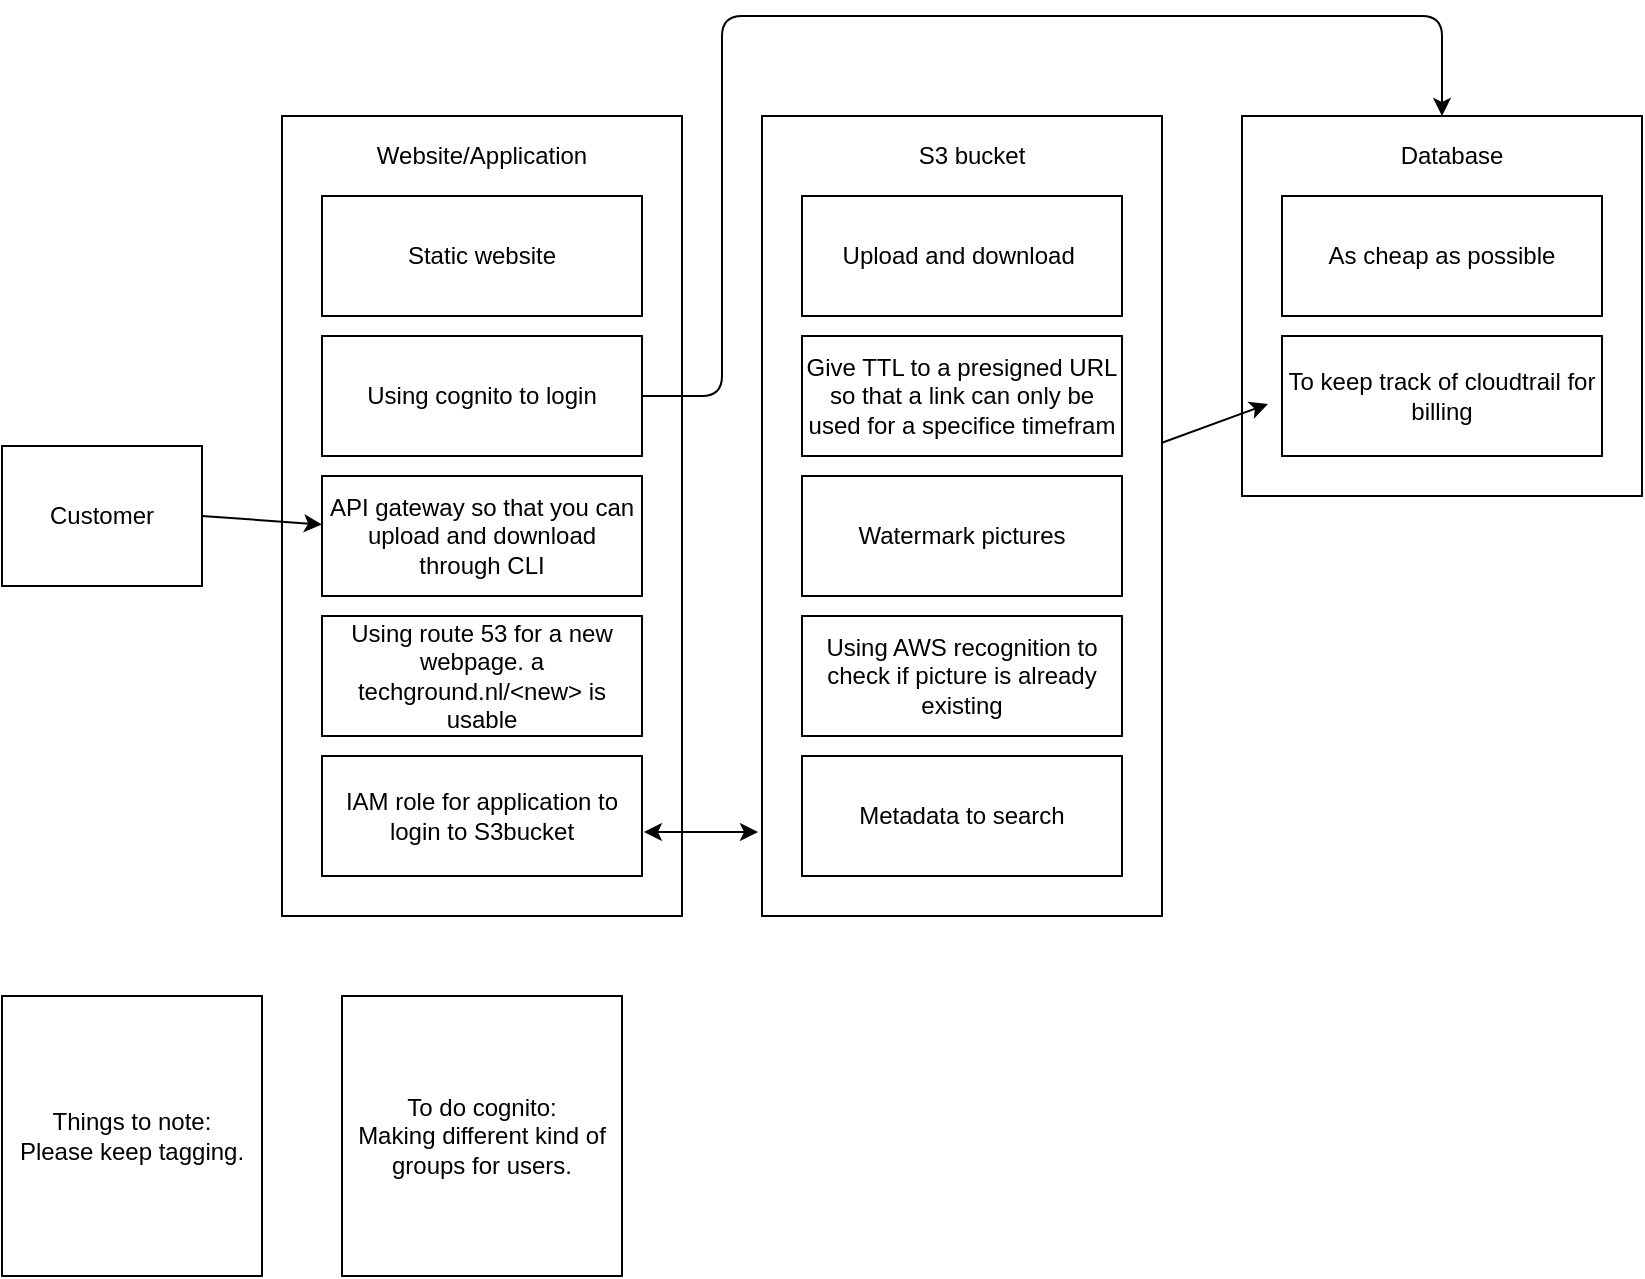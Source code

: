 <mxfile version="14.4.6" type="device" pages="7"><diagram id="1oGnDPvSc66tFwtLV4Hy" name="Version with website"><mxGraphModel dx="1422" dy="794" grid="1" gridSize="10" guides="1" tooltips="1" connect="1" arrows="1" fold="1" page="1" pageScale="1" pageWidth="827" pageHeight="1169" math="0" shadow="0"><root><mxCell id="0"/><mxCell id="1" parent="0"/><mxCell id="wsZ2CoeywL5O8qV8puoQ-1" value="Customer" style="rounded=0;whiteSpace=wrap;html=1;" parent="1" vertex="1"><mxGeometry y="325" width="100" height="70" as="geometry"/></mxCell><mxCell id="wsZ2CoeywL5O8qV8puoQ-2" value="" style="rounded=0;whiteSpace=wrap;html=1;" parent="1" vertex="1"><mxGeometry x="140" y="160" width="200" height="400" as="geometry"/></mxCell><mxCell id="wsZ2CoeywL5O8qV8puoQ-5" value="Static website" style="rounded=0;whiteSpace=wrap;html=1;" parent="1" vertex="1"><mxGeometry x="160" y="200" width="160" height="60" as="geometry"/></mxCell><mxCell id="wsZ2CoeywL5O8qV8puoQ-6" value="Using cognito to login" style="rounded=0;whiteSpace=wrap;html=1;" parent="1" vertex="1"><mxGeometry x="160" y="270" width="160" height="60" as="geometry"/></mxCell><mxCell id="wsZ2CoeywL5O8qV8puoQ-7" value="API gateway so that you can upload and download through CLI" style="rounded=0;whiteSpace=wrap;html=1;" parent="1" vertex="1"><mxGeometry x="160" y="340" width="160" height="60" as="geometry"/></mxCell><mxCell id="wsZ2CoeywL5O8qV8puoQ-8" value="Using route 53 for a new webpage. a techground.nl/&amp;lt;new&amp;gt; is usable" style="rounded=0;whiteSpace=wrap;html=1;" parent="1" vertex="1"><mxGeometry x="160" y="410" width="160" height="60" as="geometry"/></mxCell><mxCell id="wsZ2CoeywL5O8qV8puoQ-9" value="IAM role for application to login to S3bucket" style="rounded=0;whiteSpace=wrap;html=1;" parent="1" vertex="1"><mxGeometry x="160" y="480" width="160" height="60" as="geometry"/></mxCell><mxCell id="wsZ2CoeywL5O8qV8puoQ-10" value="" style="rounded=0;whiteSpace=wrap;html=1;" parent="1" vertex="1"><mxGeometry x="380" y="160" width="200" height="400" as="geometry"/></mxCell><mxCell id="wsZ2CoeywL5O8qV8puoQ-11" value="Upload and download&amp;nbsp;" style="rounded=0;whiteSpace=wrap;html=1;" parent="1" vertex="1"><mxGeometry x="400" y="200" width="160" height="60" as="geometry"/></mxCell><mxCell id="wsZ2CoeywL5O8qV8puoQ-12" value="Give TTL to a presigned URL so that a link can only be used for a specifice timefram" style="rounded=0;whiteSpace=wrap;html=1;" parent="1" vertex="1"><mxGeometry x="400" y="270" width="160" height="60" as="geometry"/></mxCell><mxCell id="wsZ2CoeywL5O8qV8puoQ-13" value="Watermark pictures" style="rounded=0;whiteSpace=wrap;html=1;" parent="1" vertex="1"><mxGeometry x="400" y="340" width="160" height="60" as="geometry"/></mxCell><mxCell id="wsZ2CoeywL5O8qV8puoQ-14" value="Using AWS recognition to check if picture is already existing" style="rounded=0;whiteSpace=wrap;html=1;" parent="1" vertex="1"><mxGeometry x="400" y="410" width="160" height="60" as="geometry"/></mxCell><mxCell id="wsZ2CoeywL5O8qV8puoQ-15" value="Metadata to search" style="rounded=0;whiteSpace=wrap;html=1;" parent="1" vertex="1"><mxGeometry x="400" y="480" width="160" height="60" as="geometry"/></mxCell><mxCell id="wsZ2CoeywL5O8qV8puoQ-16" value="Website/Application" style="text;html=1;strokeColor=none;fillColor=none;align=center;verticalAlign=middle;whiteSpace=wrap;rounded=0;" parent="1" vertex="1"><mxGeometry x="220" y="170" width="40" height="20" as="geometry"/></mxCell><mxCell id="wsZ2CoeywL5O8qV8puoQ-18" value="S3 bucket" style="text;html=1;strokeColor=none;fillColor=none;align=center;verticalAlign=middle;whiteSpace=wrap;rounded=0;" parent="1" vertex="1"><mxGeometry x="440" y="170" width="90" height="20" as="geometry"/></mxCell><mxCell id="wsZ2CoeywL5O8qV8puoQ-20" value="" style="rounded=0;whiteSpace=wrap;html=1;" parent="1" vertex="1"><mxGeometry x="620" y="160" width="200" height="190" as="geometry"/></mxCell><mxCell id="wsZ2CoeywL5O8qV8puoQ-21" value="As cheap as possible" style="rounded=0;whiteSpace=wrap;html=1;" parent="1" vertex="1"><mxGeometry x="640" y="200" width="160" height="60" as="geometry"/></mxCell><mxCell id="wsZ2CoeywL5O8qV8puoQ-22" value="To keep track of cloudtrail for billing" style="rounded=0;whiteSpace=wrap;html=1;" parent="1" vertex="1"><mxGeometry x="640" y="270" width="160" height="60" as="geometry"/></mxCell><mxCell id="wsZ2CoeywL5O8qV8puoQ-26" value="Database" style="text;html=1;strokeColor=none;fillColor=none;align=center;verticalAlign=middle;whiteSpace=wrap;rounded=0;" parent="1" vertex="1"><mxGeometry x="680" y="170" width="90" height="20" as="geometry"/></mxCell><mxCell id="wsZ2CoeywL5O8qV8puoQ-27" value="" style="endArrow=classic;html=1;exitX=1;exitY=0.5;exitDx=0;exitDy=0;" parent="1" source="wsZ2CoeywL5O8qV8puoQ-1" target="wsZ2CoeywL5O8qV8puoQ-7" edge="1"><mxGeometry width="50" height="50" relative="1" as="geometry"><mxPoint x="370" y="450" as="sourcePoint"/><mxPoint x="420" y="400" as="targetPoint"/></mxGeometry></mxCell><mxCell id="wsZ2CoeywL5O8qV8puoQ-29" value="" style="endArrow=classic;html=1;exitX=1;exitY=0.5;exitDx=0;exitDy=0;entryX=0.5;entryY=0;entryDx=0;entryDy=0;" parent="1" source="wsZ2CoeywL5O8qV8puoQ-6" target="wsZ2CoeywL5O8qV8puoQ-20" edge="1"><mxGeometry width="50" height="50" relative="1" as="geometry"><mxPoint x="370" y="450" as="sourcePoint"/><mxPoint x="420" y="400" as="targetPoint"/><Array as="points"><mxPoint x="360" y="300"/><mxPoint x="360" y="110"/><mxPoint x="720" y="110"/></Array></mxGeometry></mxCell><mxCell id="wsZ2CoeywL5O8qV8puoQ-30" value="" style="endArrow=classic;startArrow=classic;html=1;exitX=1.006;exitY=0.633;exitDx=0;exitDy=0;exitPerimeter=0;entryX=-0.01;entryY=0.895;entryDx=0;entryDy=0;entryPerimeter=0;" parent="1" source="wsZ2CoeywL5O8qV8puoQ-9" target="wsZ2CoeywL5O8qV8puoQ-10" edge="1"><mxGeometry width="50" height="50" relative="1" as="geometry"><mxPoint x="370" y="450" as="sourcePoint"/><mxPoint x="420" y="400" as="targetPoint"/></mxGeometry></mxCell><mxCell id="wsZ2CoeywL5O8qV8puoQ-31" value="Things to note:&lt;br&gt;Please keep tagging." style="rounded=0;whiteSpace=wrap;html=1;" parent="1" vertex="1"><mxGeometry y="600" width="130" height="140" as="geometry"/></mxCell><mxCell id="wsZ2CoeywL5O8qV8puoQ-32" value="" style="endArrow=classic;html=1;entryX=-0.044;entryY=0.567;entryDx=0;entryDy=0;entryPerimeter=0;" parent="1" source="wsZ2CoeywL5O8qV8puoQ-10" target="wsZ2CoeywL5O8qV8puoQ-22" edge="1"><mxGeometry width="50" height="50" relative="1" as="geometry"><mxPoint x="390" y="450" as="sourcePoint"/><mxPoint x="440" y="400" as="targetPoint"/></mxGeometry></mxCell><mxCell id="wsZ2CoeywL5O8qV8puoQ-33" value="To do cognito:&lt;br&gt;Making different kind of groups for users." style="rounded=0;whiteSpace=wrap;html=1;" parent="1" vertex="1"><mxGeometry x="170" y="600" width="140" height="140" as="geometry"/></mxCell></root></mxGraphModel></diagram><diagram id="qo3xbSQOTnXlYtR-NQMK" name="Version without website"><mxGraphModel dx="1422" dy="794" grid="1" gridSize="10" guides="1" tooltips="1" connect="1" arrows="1" fold="1" page="1" pageScale="1" pageWidth="827" pageHeight="1169" math="0" shadow="0">&#xa;      <root>&#xa;        <mxCell id="3A321YHYqk80NOyece4b-0"/>&#xa;        <mxCell id="3A321YHYqk80NOyece4b-1" parent="3A321YHYqk80NOyece4b-0"/>&#xa;        <mxCell id="ACpzwlSbnfXDc_HxdxFN-0" value="Customer" style="rounded=0;whiteSpace=wrap;html=1;" parent="3A321YHYqk80NOyece4b-1" vertex="1">&#xa;          <mxGeometry y="325" width="110" height="75" as="geometry"/>&#xa;        </mxCell>&#xa;        <mxCell id="ACpzwlSbnfXDc_HxdxFN-1" value="" style="rounded=0;whiteSpace=wrap;html=1;" parent="3A321YHYqk80NOyece4b-1" vertex="1">&#xa;          <mxGeometry x="140" y="160" width="200" height="250" as="geometry"/>&#xa;        </mxCell>&#xa;        <mxCell id="ACpzwlSbnfXDc_HxdxFN-3" value="Using AWS cognito to login" style="rounded=0;whiteSpace=wrap;html=1;" parent="3A321YHYqk80NOyece4b-1" vertex="1">&#xa;          <mxGeometry x="160" y="195" width="160" height="60" as="geometry"/>&#xa;        </mxCell>&#xa;        <mxCell id="ACpzwlSbnfXDc_HxdxFN-4" value="API gateway so that you can upload and download through CLI" style="rounded=0;whiteSpace=wrap;html=1;" parent="3A321YHYqk80NOyece4b-1" vertex="1">&#xa;          <mxGeometry x="160" y="265" width="160" height="60" as="geometry"/>&#xa;        </mxCell>&#xa;        <mxCell id="ACpzwlSbnfXDc_HxdxFN-6" value="IAM role for application to login to S3bucket" style="rounded=0;whiteSpace=wrap;html=1;" parent="3A321YHYqk80NOyece4b-1" vertex="1">&#xa;          <mxGeometry x="160" y="335" width="160" height="60" as="geometry"/>&#xa;        </mxCell>&#xa;        <mxCell id="ACpzwlSbnfXDc_HxdxFN-7" value="" style="rounded=0;whiteSpace=wrap;html=1;" parent="3A321YHYqk80NOyece4b-1" vertex="1">&#xa;          <mxGeometry x="380" y="160" width="200" height="250" as="geometry"/>&#xa;        </mxCell>&#xa;        <mxCell id="ACpzwlSbnfXDc_HxdxFN-8" value="Upload and download&amp;nbsp;" style="rounded=0;whiteSpace=wrap;html=1;" parent="3A321YHYqk80NOyece4b-1" vertex="1">&#xa;          <mxGeometry x="400" y="200" width="160" height="60" as="geometry"/>&#xa;        </mxCell>&#xa;        <mxCell id="ACpzwlSbnfXDc_HxdxFN-9" value="Give TTL to a presigned URL so that a link can only be used for a specifice timefram" style="rounded=0;whiteSpace=wrap;html=1;" parent="3A321YHYqk80NOyece4b-1" vertex="1">&#xa;          <mxGeometry x="400" y="270" width="160" height="60" as="geometry"/>&#xa;        </mxCell>&#xa;        <mxCell id="ACpzwlSbnfXDc_HxdxFN-12" value="Metadata to search" style="rounded=0;whiteSpace=wrap;html=1;" parent="3A321YHYqk80NOyece4b-1" vertex="1">&#xa;          <mxGeometry x="400" y="335" width="160" height="60" as="geometry"/>&#xa;        </mxCell>&#xa;        <mxCell id="ACpzwlSbnfXDc_HxdxFN-14" value="S3 bucket" style="text;html=1;strokeColor=none;fillColor=none;align=center;verticalAlign=middle;whiteSpace=wrap;rounded=0;" parent="3A321YHYqk80NOyece4b-1" vertex="1">&#xa;          <mxGeometry x="440" y="170" width="90" height="20" as="geometry"/>&#xa;        </mxCell>&#xa;        <mxCell id="ACpzwlSbnfXDc_HxdxFN-15" value="" style="rounded=0;whiteSpace=wrap;html=1;" parent="3A321YHYqk80NOyece4b-1" vertex="1">&#xa;          <mxGeometry x="620" y="160" width="200" height="190" as="geometry"/>&#xa;        </mxCell>&#xa;        <mxCell id="ACpzwlSbnfXDc_HxdxFN-16" value="As cheap as possible" style="rounded=0;whiteSpace=wrap;html=1;" parent="3A321YHYqk80NOyece4b-1" vertex="1">&#xa;          <mxGeometry x="640" y="200" width="160" height="60" as="geometry"/>&#xa;        </mxCell>&#xa;        <mxCell id="ACpzwlSbnfXDc_HxdxFN-17" value="To keep track of cloudtrail for billing" style="rounded=0;whiteSpace=wrap;html=1;" parent="3A321YHYqk80NOyece4b-1" vertex="1">&#xa;          <mxGeometry x="640" y="270" width="160" height="60" as="geometry"/>&#xa;        </mxCell>&#xa;        <mxCell id="ACpzwlSbnfXDc_HxdxFN-18" value="Database SQL" style="text;html=1;strokeColor=none;fillColor=none;align=center;verticalAlign=middle;whiteSpace=wrap;rounded=0;" parent="3A321YHYqk80NOyece4b-1" vertex="1">&#xa;          <mxGeometry x="680" y="170" width="90" height="20" as="geometry"/>&#xa;        </mxCell>&#xa;        <mxCell id="ACpzwlSbnfXDc_HxdxFN-19" value="" style="endArrow=classic;html=1;exitX=1;exitY=0.5;exitDx=0;exitDy=0;" parent="3A321YHYqk80NOyece4b-1" source="ACpzwlSbnfXDc_HxdxFN-0" target="ACpzwlSbnfXDc_HxdxFN-4" edge="1">&#xa;          <mxGeometry width="50" height="50" relative="1" as="geometry">&#xa;            <mxPoint x="370" y="450" as="sourcePoint"/>&#xa;            <mxPoint x="420" y="400" as="targetPoint"/>&#xa;            <Array as="points">&#xa;              <mxPoint x="110" y="260"/>&#xa;            </Array>&#xa;          </mxGeometry>&#xa;        </mxCell>&#xa;        <mxCell id="ACpzwlSbnfXDc_HxdxFN-20" value="" style="endArrow=classic;html=1;exitX=1;exitY=0.5;exitDx=0;exitDy=0;entryX=0.5;entryY=0;entryDx=0;entryDy=0;" parent="3A321YHYqk80NOyece4b-1" source="ACpzwlSbnfXDc_HxdxFN-3" target="ACpzwlSbnfXDc_HxdxFN-15" edge="1">&#xa;          <mxGeometry width="50" height="50" relative="1" as="geometry">&#xa;            <mxPoint x="370" y="450" as="sourcePoint"/>&#xa;            <mxPoint x="420" y="400" as="targetPoint"/>&#xa;            <Array as="points">&#xa;              <mxPoint x="360" y="225"/>&#xa;              <mxPoint x="360" y="110"/>&#xa;              <mxPoint x="720" y="110"/>&#xa;            </Array>&#xa;          </mxGeometry>&#xa;        </mxCell>&#xa;        <mxCell id="ACpzwlSbnfXDc_HxdxFN-22" value="Things to note:&lt;br&gt;Please keep tagging.&lt;br&gt;CatConnect" style="rounded=0;whiteSpace=wrap;html=1;" parent="3A321YHYqk80NOyece4b-1" vertex="1">&#xa;          <mxGeometry y="490" width="130" height="140" as="geometry"/>&#xa;        </mxCell>&#xa;        <mxCell id="ACpzwlSbnfXDc_HxdxFN-24" value="To do cognito:&lt;br&gt;Making different kind of groups for users." style="rounded=0;whiteSpace=wrap;html=1;" parent="3A321YHYqk80NOyece4b-1" vertex="1">&#xa;          <mxGeometry x="140" y="490" width="140" height="140" as="geometry"/>&#xa;        </mxCell>&#xa;        <mxCell id="ACpzwlSbnfXDc_HxdxFN-25" value="Lambda --&amp;gt; triggers APIgateway to upload file to s3 bucket with metadata. Use SDK boto3" style="rounded=0;whiteSpace=wrap;html=1;" parent="3A321YHYqk80NOyece4b-1" vertex="1">&#xa;          <mxGeometry y="640" width="130" height="130" as="geometry"/>&#xa;        </mxCell>&#xa;        <mxCell id="ACpzwlSbnfXDc_HxdxFN-26" value="&lt;span id=&quot;docs-internal-guid-5177a5dc-7fff-8f27-65b4-e703787d5046&quot;&gt;&lt;span style=&quot;font-size: 11pt ; font-family: &amp;#34;calibri&amp;#34; , sans-serif ; background-color: transparent ; vertical-align: baseline&quot;&gt;As a customer, I want to programmatically access cat pictures, their metadata, and a smaller image (thumbnail) using an API call.&lt;/span&gt;&lt;/span&gt;" style="rounded=0;whiteSpace=wrap;html=1;" parent="3A321YHYqk80NOyece4b-1" vertex="1">&#xa;          <mxGeometry x="140" y="640" width="140" height="130" as="geometry"/>&#xa;        </mxCell>&#xa;        <mxCell id="ACpzwlSbnfXDc_HxdxFN-27" value="API gateway" style="text;html=1;strokeColor=none;fillColor=none;align=center;verticalAlign=middle;whiteSpace=wrap;rounded=0;" parent="3A321YHYqk80NOyece4b-1" vertex="1">&#xa;          <mxGeometry x="205" y="170" width="70" height="20" as="geometry"/>&#xa;        </mxCell>&#xa;        <mxCell id="ACpzwlSbnfXDc_HxdxFN-28" value="" style="endArrow=classic;startArrow=classic;html=1;entryX=0;entryY=0.5;entryDx=0;entryDy=0;exitX=1;exitY=0.556;exitDx=0;exitDy=0;exitPerimeter=0;" parent="3A321YHYqk80NOyece4b-1" source="ACpzwlSbnfXDc_HxdxFN-7" target="ACpzwlSbnfXDc_HxdxFN-17" edge="1">&#xa;          <mxGeometry width="50" height="50" relative="1" as="geometry">&#xa;            <mxPoint x="390" y="400" as="sourcePoint"/>&#xa;            <mxPoint x="440" y="350" as="targetPoint"/>&#xa;          </mxGeometry>&#xa;        </mxCell>&#xa;        <mxCell id="ACpzwlSbnfXDc_HxdxFN-30" value="" style="endArrow=classic;html=1;exitX=0;exitY=0.5;exitDx=0;exitDy=0;entryX=1;entryY=0.5;entryDx=0;entryDy=0;" parent="3A321YHYqk80NOyece4b-1" source="ACpzwlSbnfXDc_HxdxFN-7" target="ACpzwlSbnfXDc_HxdxFN-1" edge="1">&#xa;          <mxGeometry width="50" height="50" relative="1" as="geometry">&#xa;            <mxPoint x="390" y="400" as="sourcePoint"/>&#xa;            <mxPoint x="440" y="350" as="targetPoint"/>&#xa;          </mxGeometry>&#xa;        </mxCell>&#xa;        <mxCell id="ACpzwlSbnfXDc_HxdxFN-31" value="" style="rounded=0;whiteSpace=wrap;html=1;" parent="3A321YHYqk80NOyece4b-1" vertex="1">&#xa;          <mxGeometry x="380" y="410" width="200" height="180" as="geometry"/>&#xa;        </mxCell>&#xa;        <mxCell id="ACpzwlSbnfXDc_HxdxFN-11" value="Using AWS recognition to check if picture is already existing" style="rounded=0;whiteSpace=wrap;html=1;" parent="3A321YHYqk80NOyece4b-1" vertex="1">&#xa;          <mxGeometry x="400" y="440" width="160" height="60" as="geometry"/>&#xa;        </mxCell>&#xa;        <mxCell id="ACpzwlSbnfXDc_HxdxFN-32" value="Extra" style="text;html=1;strokeColor=none;fillColor=none;align=center;verticalAlign=middle;whiteSpace=wrap;rounded=0;" parent="3A321YHYqk80NOyece4b-1" vertex="1">&#xa;          <mxGeometry x="450" y="420" width="40" height="20" as="geometry"/>&#xa;        </mxCell>&#xa;        <mxCell id="ACpzwlSbnfXDc_HxdxFN-33" value="Watermark on picture" style="rounded=0;whiteSpace=wrap;html=1;" parent="3A321YHYqk80NOyece4b-1" vertex="1">&#xa;          <mxGeometry x="400" y="510" width="160" height="60" as="geometry"/>&#xa;        </mxCell>&#xa;        <mxCell id="ACpzwlSbnfXDc_HxdxFN-35" value="Bram - Jeffrey" style="rounded=0;whiteSpace=wrap;html=1;" parent="3A321YHYqk80NOyece4b-1" vertex="1">&#xa;          <mxGeometry x="140" y="30" width="200" height="60" as="geometry"/>&#xa;        </mxCell>&#xa;        <mxCell id="ACpzwlSbnfXDc_HxdxFN-36" value="Lydia - Jeffrey&amp;nbsp;" style="rounded=0;whiteSpace=wrap;html=1;" parent="3A321YHYqk80NOyece4b-1" vertex="1">&#xa;          <mxGeometry x="380" y="30" width="200" height="60" as="geometry"/>&#xa;        </mxCell>&#xa;        <mxCell id="ACpzwlSbnfXDc_HxdxFN-37" value="Vanessa - Dennis" style="rounded=0;whiteSpace=wrap;html=1;" parent="3A321YHYqk80NOyece4b-1" vertex="1">&#xa;          <mxGeometry x="620" y="30" width="200" height="60" as="geometry"/>&#xa;        </mxCell>&#xa;        <mxCell id="ACpzwlSbnfXDc_HxdxFN-38" value="" style="rounded=0;whiteSpace=wrap;html=1;" parent="3A321YHYqk80NOyece4b-1" vertex="1">&#xa;          <mxGeometry x="620" y="490" width="200" height="280" as="geometry"/>&#xa;        </mxCell>&#xa;        <mxCell id="ACpzwlSbnfXDc_HxdxFN-39" value="Lambda functions" style="text;html=1;strokeColor=none;fillColor=none;align=center;verticalAlign=middle;whiteSpace=wrap;rounded=0;" parent="3A321YHYqk80NOyece4b-1" vertex="1">&#xa;          <mxGeometry x="655" y="510" width="130" height="20" as="geometry"/>&#xa;        </mxCell>&#xa;        <mxCell id="ACpzwlSbnfXDc_HxdxFN-40" value="Function to upload" style="rounded=0;whiteSpace=wrap;html=1;" parent="3A321YHYqk80NOyece4b-1" vertex="1">&#xa;          <mxGeometry x="640" y="550" width="160" height="60" as="geometry"/>&#xa;        </mxCell>&#xa;        <mxCell id="ACpzwlSbnfXDc_HxdxFN-41" value="Function to download" style="rounded=0;whiteSpace=wrap;html=1;" parent="3A321YHYqk80NOyece4b-1" vertex="1">&#xa;          <mxGeometry x="640" y="625" width="160" height="60" as="geometry"/>&#xa;        </mxCell>&#xa;        <mxCell id="ACpzwlSbnfXDc_HxdxFN-42" value="Function for api gateway/ rest api" style="rounded=0;whiteSpace=wrap;html=1;" parent="3A321YHYqk80NOyece4b-1" vertex="1">&#xa;          <mxGeometry x="640" y="700" width="160" height="60" as="geometry"/>&#xa;        </mxCell>&#xa;        <mxCell id="77-l1Fil7JyPv3P107Ku-0" value="" style="endArrow=none;dashed=1;html=1;dashPattern=1 3;strokeWidth=2;" parent="3A321YHYqk80NOyece4b-1" edge="1">&#xa;          <mxGeometry width="50" height="50" relative="1" as="geometry">&#xa;            <mxPoint x="40" y="830" as="sourcePoint"/>&#xa;            <mxPoint x="810" y="830" as="targetPoint"/>&#xa;          </mxGeometry>&#xa;        </mxCell>&#xa;      </root>&#xa;    </mxGraphModel></diagram><diagram id="-LcoJGamY8nVNWq8SSi_" name="With login"><mxGraphModel dx="1422" dy="794" grid="1" gridSize="10" guides="1" tooltips="1" connect="1" arrows="1" fold="1" page="1" pageScale="1" pageWidth="827" pageHeight="1169" math="0" shadow="0">&#xa;      <root>&#xa;        <mxCell id="PoDY44whZLglMiRqujEz-0"/>&#xa;        <mxCell id="PoDY44whZLglMiRqujEz-1" parent="PoDY44whZLglMiRqujEz-0"/>&#xa;        <mxCell id="7B1JJuJdz03sjF2KfDxs-17" style="edgeStyle=orthogonalEdgeStyle;rounded=0;orthogonalLoop=1;jettySize=auto;html=1;entryX=0;entryY=0.79;entryDx=0;entryDy=0;entryPerimeter=0;" parent="PoDY44whZLglMiRqujEz-1" source="7B1JJuJdz03sjF2KfDxs-0" target="7B1JJuJdz03sjF2KfDxs-1" edge="1">&#xa;          <mxGeometry relative="1" as="geometry"/>&#xa;        </mxCell>&#xa;        <mxCell id="7B1JJuJdz03sjF2KfDxs-0" value="User B" style="outlineConnect=0;fontColor=#232F3E;gradientColor=none;strokeColor=#232F3E;fillColor=#ffffff;dashed=0;verticalLabelPosition=bottom;verticalAlign=top;align=center;html=1;fontSize=12;fontStyle=0;aspect=fixed;shape=mxgraph.aws4.resourceIcon;resIcon=mxgraph.aws4.user;" parent="PoDY44whZLglMiRqujEz-1" vertex="1">&#xa;          <mxGeometry x="40" y="250" width="60" height="60" as="geometry"/>&#xa;        </mxCell>&#xa;        <mxCell id="7B1JJuJdz03sjF2KfDxs-21" style="edgeStyle=orthogonalEdgeStyle;rounded=0;orthogonalLoop=1;jettySize=auto;html=1;" parent="PoDY44whZLglMiRqujEz-1" source="7B1JJuJdz03sjF2KfDxs-1" target="7B1JJuJdz03sjF2KfDxs-3" edge="1">&#xa;          <mxGeometry relative="1" as="geometry"/>&#xa;        </mxCell>&#xa;        <mxCell id="7B1JJuJdz03sjF2KfDxs-1" value="" style="outlineConnect=0;dashed=0;verticalLabelPosition=bottom;verticalAlign=top;align=center;html=1;shape=mxgraph.aws3.cognito;fillColor=#AD688B;gradientColor=none;" parent="PoDY44whZLglMiRqujEz-1" vertex="1">&#xa;          <mxGeometry x="160" y="180" width="76.5" height="93" as="geometry"/>&#xa;        </mxCell>&#xa;        <mxCell id="7B1JJuJdz03sjF2KfDxs-18" style="edgeStyle=orthogonalEdgeStyle;rounded=0;orthogonalLoop=1;jettySize=auto;html=1;entryX=0;entryY=0.5;entryDx=0;entryDy=0;entryPerimeter=0;" parent="PoDY44whZLglMiRqujEz-1" source="7B1JJuJdz03sjF2KfDxs-2" target="7B1JJuJdz03sjF2KfDxs-1" edge="1">&#xa;          <mxGeometry relative="1" as="geometry"/>&#xa;        </mxCell>&#xa;        <mxCell id="7B1JJuJdz03sjF2KfDxs-2" value="User A" style="outlineConnect=0;fontColor=#232F3E;gradientColor=none;strokeColor=#232F3E;fillColor=#ffffff;dashed=0;verticalLabelPosition=bottom;verticalAlign=top;align=center;html=1;fontSize=12;fontStyle=0;aspect=fixed;shape=mxgraph.aws4.resourceIcon;resIcon=mxgraph.aws4.user;" parent="PoDY44whZLglMiRqujEz-1" vertex="1">&#xa;          <mxGeometry x="40" y="130" width="60" height="60" as="geometry"/>&#xa;        </mxCell>&#xa;        <mxCell id="7B1JJuJdz03sjF2KfDxs-22" style="edgeStyle=orthogonalEdgeStyle;rounded=0;orthogonalLoop=1;jettySize=auto;html=1;" parent="PoDY44whZLglMiRqujEz-1" source="7B1JJuJdz03sjF2KfDxs-3" target="7B1JJuJdz03sjF2KfDxs-4" edge="1">&#xa;          <mxGeometry relative="1" as="geometry"/>&#xa;        </mxCell>&#xa;        <mxCell id="7B1JJuJdz03sjF2KfDxs-3" value="" style="outlineConnect=0;dashed=0;verticalLabelPosition=bottom;verticalAlign=top;align=center;html=1;shape=mxgraph.aws3.cognito;fillColor=#AD688B;gradientColor=none;" parent="PoDY44whZLglMiRqujEz-1" vertex="1">&#xa;          <mxGeometry x="310" y="180" width="76.5" height="93" as="geometry"/>&#xa;        </mxCell>&#xa;        <mxCell id="7B1JJuJdz03sjF2KfDxs-23" style="edgeStyle=orthogonalEdgeStyle;rounded=0;orthogonalLoop=1;jettySize=auto;html=1;" parent="PoDY44whZLglMiRqujEz-1" source="7B1JJuJdz03sjF2KfDxs-4" target="7B1JJuJdz03sjF2KfDxs-6" edge="1">&#xa;          <mxGeometry relative="1" as="geometry"/>&#xa;        </mxCell>&#xa;        <mxCell id="7B1JJuJdz03sjF2KfDxs-4" value="" style="outlineConnect=0;dashed=0;verticalLabelPosition=bottom;verticalAlign=top;align=center;html=1;shape=mxgraph.aws3.iam;fillColor=#759C3E;gradientColor=none;" parent="PoDY44whZLglMiRqujEz-1" vertex="1">&#xa;          <mxGeometry x="480" y="186" width="42" height="81" as="geometry"/>&#xa;        </mxCell>&#xa;        <mxCell id="7B1JJuJdz03sjF2KfDxs-26" value="" style="edgeStyle=orthogonalEdgeStyle;rounded=0;orthogonalLoop=1;jettySize=auto;html=1;" parent="PoDY44whZLglMiRqujEz-1" source="7B1JJuJdz03sjF2KfDxs-5" target="7B1JJuJdz03sjF2KfDxs-16" edge="1">&#xa;          <mxGeometry relative="1" as="geometry"/>&#xa;        </mxCell>&#xa;        <mxCell id="7B1JJuJdz03sjF2KfDxs-5" value="" style="outlineConnect=0;dashed=0;verticalLabelPosition=bottom;verticalAlign=top;align=center;html=1;shape=mxgraph.aws3.lambda;fillColor=#F58534;gradientColor=none;" parent="PoDY44whZLglMiRqujEz-1" vertex="1">&#xa;          <mxGeometry x="900" y="194.5" width="76.5" height="93" as="geometry"/>&#xa;        </mxCell>&#xa;        <mxCell id="7B1JJuJdz03sjF2KfDxs-24" value="" style="edgeStyle=orthogonalEdgeStyle;rounded=0;orthogonalLoop=1;jettySize=auto;html=1;" parent="PoDY44whZLglMiRqujEz-1" source="7B1JJuJdz03sjF2KfDxs-6" target="7B1JJuJdz03sjF2KfDxs-7" edge="1">&#xa;          <mxGeometry relative="1" as="geometry"/>&#xa;        </mxCell>&#xa;        <mxCell id="7B1JJuJdz03sjF2KfDxs-6" value="Amazon API Gateway" style="outlineConnect=0;fontColor=#232F3E;gradientColor=none;strokeColor=#ffffff;fillColor=#232F3E;dashed=0;verticalLabelPosition=middle;verticalAlign=bottom;align=center;html=1;whiteSpace=wrap;fontSize=10;fontStyle=1;spacing=3;shape=mxgraph.aws4.productIcon;prIcon=mxgraph.aws4.api_gateway;" parent="PoDY44whZLglMiRqujEz-1" vertex="1">&#xa;          <mxGeometry x="590" y="186" width="80" height="110" as="geometry"/>&#xa;        </mxCell>&#xa;        <mxCell id="7B1JJuJdz03sjF2KfDxs-25" value="" style="edgeStyle=orthogonalEdgeStyle;rounded=0;orthogonalLoop=1;jettySize=auto;html=1;" parent="PoDY44whZLglMiRqujEz-1" source="7B1JJuJdz03sjF2KfDxs-7" target="7B1JJuJdz03sjF2KfDxs-5" edge="1">&#xa;          <mxGeometry relative="1" as="geometry"/>&#xa;        </mxCell>&#xa;        <mxCell id="7B1JJuJdz03sjF2KfDxs-7" value="" style="outlineConnect=0;dashed=0;verticalLabelPosition=bottom;verticalAlign=top;align=center;html=1;shape=mxgraph.aws3.api_gateway;fillColor=#D9A741;gradientColor=none;" parent="PoDY44whZLglMiRqujEz-1" vertex="1">&#xa;          <mxGeometry x="751" y="180" width="76.5" height="93" as="geometry"/>&#xa;        </mxCell>&#xa;        <mxCell id="7B1JJuJdz03sjF2KfDxs-38" style="edgeStyle=orthogonalEdgeStyle;rounded=0;orthogonalLoop=1;jettySize=auto;html=1;" parent="PoDY44whZLglMiRqujEz-1" source="7B1JJuJdz03sjF2KfDxs-54" target="7B1JJuJdz03sjF2KfDxs-14" edge="1">&#xa;          <mxGeometry relative="1" as="geometry"/>&#xa;        </mxCell>&#xa;        <mxCell id="7B1JJuJdz03sjF2KfDxs-10" value="" style="outlineConnect=0;dashed=0;verticalLabelPosition=bottom;verticalAlign=top;align=center;html=1;shape=mxgraph.aws3.lambda;fillColor=#F58534;gradientColor=none;" parent="PoDY44whZLglMiRqujEz-1" vertex="1">&#xa;          <mxGeometry x="1330" y="87" width="76.5" height="93" as="geometry"/>&#xa;        </mxCell>&#xa;        <mxCell id="7B1JJuJdz03sjF2KfDxs-30" value="" style="edgeStyle=orthogonalEdgeStyle;rounded=0;orthogonalLoop=1;jettySize=auto;html=1;" parent="PoDY44whZLglMiRqujEz-1" source="7B1JJuJdz03sjF2KfDxs-11" target="7B1JJuJdz03sjF2KfDxs-15" edge="1">&#xa;          <mxGeometry relative="1" as="geometry"/>&#xa;        </mxCell>&#xa;        <mxCell id="7B1JJuJdz03sjF2KfDxs-11" value="" style="outlineConnect=0;dashed=0;verticalLabelPosition=bottom;verticalAlign=top;align=center;html=1;shape=mxgraph.aws3.api_gateway;fillColor=#D9A741;gradientColor=none;" parent="PoDY44whZLglMiRqujEz-1" vertex="1">&#xa;          <mxGeometry x="1202" y="320" width="76.5" height="93" as="geometry"/>&#xa;        </mxCell>&#xa;        <mxCell id="7B1JJuJdz03sjF2KfDxs-29" value="" style="edgeStyle=orthogonalEdgeStyle;rounded=0;orthogonalLoop=1;jettySize=auto;html=1;" parent="PoDY44whZLglMiRqujEz-1" source="7B1JJuJdz03sjF2KfDxs-12" target="7B1JJuJdz03sjF2KfDxs-10" edge="1">&#xa;          <mxGeometry relative="1" as="geometry"/>&#xa;        </mxCell>&#xa;        <mxCell id="7B1JJuJdz03sjF2KfDxs-12" value="" style="outlineConnect=0;dashed=0;verticalLabelPosition=bottom;verticalAlign=top;align=center;html=1;shape=mxgraph.aws3.api_gateway;fillColor=#D9A741;gradientColor=none;" parent="PoDY44whZLglMiRqujEz-1" vertex="1">&#xa;          <mxGeometry x="1202" y="97" width="76.5" height="93" as="geometry"/>&#xa;        </mxCell>&#xa;        <mxCell id="7B1JJuJdz03sjF2KfDxs-14" value="Amazon S3" style="outlineConnect=0;fontColor=#232F3E;gradientColor=none;strokeColor=#ffffff;fillColor=#232F3E;dashed=0;verticalLabelPosition=middle;verticalAlign=bottom;align=center;html=1;whiteSpace=wrap;fontSize=10;fontStyle=1;spacing=3;shape=mxgraph.aws4.productIcon;prIcon=mxgraph.aws4.s3;" parent="PoDY44whZLglMiRqujEz-1" vertex="1">&#xa;          <mxGeometry x="1470" y="200.5" width="80" height="100" as="geometry"/>&#xa;        </mxCell>&#xa;        <mxCell id="7B1JJuJdz03sjF2KfDxs-39" style="edgeStyle=orthogonalEdgeStyle;rounded=0;orthogonalLoop=1;jettySize=auto;html=1;" parent="PoDY44whZLglMiRqujEz-1" source="7B1JJuJdz03sjF2KfDxs-15" target="7B1JJuJdz03sjF2KfDxs-14" edge="1">&#xa;          <mxGeometry relative="1" as="geometry"/>&#xa;        </mxCell>&#xa;        <mxCell id="7B1JJuJdz03sjF2KfDxs-15" value="" style="outlineConnect=0;dashed=0;verticalLabelPosition=bottom;verticalAlign=top;align=center;html=1;shape=mxgraph.aws3.lambda;fillColor=#F58534;gradientColor=none;" parent="PoDY44whZLglMiRqujEz-1" vertex="1">&#xa;          <mxGeometry x="1330" y="310" width="76.5" height="93" as="geometry"/>&#xa;        </mxCell>&#xa;        <mxCell id="7B1JJuJdz03sjF2KfDxs-27" style="edgeStyle=orthogonalEdgeStyle;rounded=0;orthogonalLoop=1;jettySize=auto;html=1;" parent="PoDY44whZLglMiRqujEz-1" source="7B1JJuJdz03sjF2KfDxs-16" target="7B1JJuJdz03sjF2KfDxs-12" edge="1">&#xa;          <mxGeometry relative="1" as="geometry"/>&#xa;        </mxCell>&#xa;        <mxCell id="7B1JJuJdz03sjF2KfDxs-28" style="edgeStyle=orthogonalEdgeStyle;rounded=0;orthogonalLoop=1;jettySize=auto;html=1;" parent="PoDY44whZLglMiRqujEz-1" source="7B1JJuJdz03sjF2KfDxs-16" target="7B1JJuJdz03sjF2KfDxs-11" edge="1">&#xa;          <mxGeometry relative="1" as="geometry"/>&#xa;        </mxCell>&#xa;        <mxCell id="7B1JJuJdz03sjF2KfDxs-32" value="" style="edgeStyle=orthogonalEdgeStyle;rounded=0;orthogonalLoop=1;jettySize=auto;html=1;" parent="PoDY44whZLglMiRqujEz-1" source="7B1JJuJdz03sjF2KfDxs-16" target="7B1JJuJdz03sjF2KfDxs-31" edge="1">&#xa;          <mxGeometry relative="1" as="geometry"/>&#xa;        </mxCell>&#xa;        <mxCell id="7B1JJuJdz03sjF2KfDxs-16" value="" style="outlineConnect=0;dashed=0;verticalLabelPosition=bottom;verticalAlign=top;align=center;html=1;shape=mxgraph.aws3.dynamo_db;fillColor=#2E73B8;gradientColor=none;" parent="PoDY44whZLglMiRqujEz-1" vertex="1">&#xa;          <mxGeometry x="1050" y="200.5" width="72" height="81" as="geometry"/>&#xa;        </mxCell>&#xa;        <mxCell id="7B1JJuJdz03sjF2KfDxs-37" value="" style="edgeStyle=orthogonalEdgeStyle;rounded=0;orthogonalLoop=1;jettySize=auto;html=1;" parent="PoDY44whZLglMiRqujEz-1" source="7B1JJuJdz03sjF2KfDxs-31" target="7B1JJuJdz03sjF2KfDxs-33" edge="1">&#xa;          <mxGeometry relative="1" as="geometry"/>&#xa;        </mxCell>&#xa;        <mxCell id="7B1JJuJdz03sjF2KfDxs-31" value="" style="outlineConnect=0;dashed=0;verticalLabelPosition=bottom;verticalAlign=top;align=center;html=1;shape=mxgraph.aws3.lambda;fillColor=#F58534;gradientColor=none;" parent="PoDY44whZLglMiRqujEz-1" vertex="1">&#xa;          <mxGeometry x="1045.5" y="320" width="76.5" height="93" as="geometry"/>&#xa;        </mxCell>&#xa;        <mxCell id="7B1JJuJdz03sjF2KfDxs-33" value="" style="outlineConnect=0;dashed=0;verticalLabelPosition=bottom;verticalAlign=top;align=center;html=1;shape=mxgraph.aws3.dynamo_db;fillColor=#2E73B8;gradientColor=none;" parent="PoDY44whZLglMiRqujEz-1" vertex="1">&#xa;          <mxGeometry x="1047.75" y="470" width="72" height="81" as="geometry"/>&#xa;        </mxCell>&#xa;        <mxCell id="7B1JJuJdz03sjF2KfDxs-40" value="" style="endArrow=classic;startArrow=classic;html=1;" parent="PoDY44whZLglMiRqujEz-1" source="7B1JJuJdz03sjF2KfDxs-33" target="7B1JJuJdz03sjF2KfDxs-14" edge="1">&#xa;          <mxGeometry width="50" height="50" relative="1" as="geometry">&#xa;            <mxPoint x="1180" y="530" as="sourcePoint"/>&#xa;            <mxPoint x="1000" y="430" as="targetPoint"/>&#xa;            <Array as="points">&#xa;              <mxPoint x="1510" y="511"/>&#xa;            </Array>&#xa;          </mxGeometry>&#xa;        </mxCell>&#xa;        <mxCell id="7B1JJuJdz03sjF2KfDxs-41" value="Cognito User Pool" style="rounded=0;whiteSpace=wrap;html=1;" parent="PoDY44whZLglMiRqujEz-1" vertex="1">&#xa;          <mxGeometry x="138.25" y="287.5" width="120" height="50" as="geometry"/>&#xa;        </mxCell>&#xa;        <mxCell id="7B1JJuJdz03sjF2KfDxs-42" value="Cognito identity pool" style="rounded=0;whiteSpace=wrap;html=1;" parent="PoDY44whZLglMiRqujEz-1" vertex="1">&#xa;          <mxGeometry x="288.25" y="287.5" width="120" height="50" as="geometry"/>&#xa;        </mxCell>&#xa;        <mxCell id="7B1JJuJdz03sjF2KfDxs-43" value="AWS Credetials" style="rounded=0;whiteSpace=wrap;html=1;" parent="PoDY44whZLglMiRqujEz-1" vertex="1">&#xa;          <mxGeometry x="450" y="287.5" width="120" height="50" as="geometry"/>&#xa;        </mxCell>&#xa;        <mxCell id="7B1JJuJdz03sjF2KfDxs-44" value="User data" style="rounded=0;whiteSpace=wrap;html=1;" parent="PoDY44whZLglMiRqujEz-1" vertex="1">&#xa;          <mxGeometry x="729.25" y="287.5" width="120" height="50" as="geometry"/>&#xa;        </mxCell>&#xa;        <mxCell id="7B1JJuJdz03sjF2KfDxs-45" value="Lambda user data" style="rounded=0;whiteSpace=wrap;html=1;" parent="PoDY44whZLglMiRqujEz-1" vertex="1">&#xa;          <mxGeometry x="890" y="296" width="120" height="60" as="geometry"/>&#xa;        </mxCell>&#xa;        <mxCell id="7B1JJuJdz03sjF2KfDxs-46" value="Dynamodb with user data" style="rounded=0;whiteSpace=wrap;html=1;" parent="PoDY44whZLglMiRqujEz-1" vertex="1">&#xa;          <mxGeometry x="1023.75" y="130" width="120" height="50" as="geometry"/>&#xa;        </mxCell>&#xa;        <mxCell id="7B1JJuJdz03sjF2KfDxs-47" value="Lambda list metadata" style="rounded=0;whiteSpace=wrap;html=1;" parent="PoDY44whZLglMiRqujEz-1" vertex="1">&#xa;          <mxGeometry x="1026" y="390" width="120" height="50" as="geometry"/>&#xa;        </mxCell>&#xa;        <mxCell id="7B1JJuJdz03sjF2KfDxs-48" value="Api get&lt;span style=&quot;color: rgba(0 , 0 , 0 , 0) ; font-family: monospace ; font-size: 0px&quot;&gt;%3CmxGraphModel%3E%3Croot%3E%3CmxCell%20id%3D%220%22%2F%3E%3CmxCell%20id%3D%221%22%20parent%3D%220%22%2F%3E%3CmxCell%20id%3D%222%22%20value%3D%22Cognito%20User%20Pool%22%20style%3D%22rounded%3D0%3BwhiteSpace%3Dwrap%3Bhtml%3D1%3B%22%20vertex%3D%221%22%20parent%3D%221%22%3E%3CmxGeometry%20x%3D%22138.25%22%20y%3D%22287.5%22%20width%3D%22120%22%20height%3D%2250%22%20as%3D%22geometry%22%2F%3E%3C%2FmxCell%3E%3C%2Froot%3E%3C%2FmxGraphModel%3E&lt;/span&gt;" style="rounded=0;whiteSpace=wrap;html=1;" parent="PoDY44whZLglMiRqujEz-1" vertex="1">&#xa;          <mxGeometry x="1181" y="160" width="120" height="50" as="geometry"/>&#xa;        </mxCell>&#xa;        <mxCell id="7B1JJuJdz03sjF2KfDxs-49" value="Api push" style="rounded=0;whiteSpace=wrap;html=1;" parent="PoDY44whZLglMiRqujEz-1" vertex="1">&#xa;          <mxGeometry x="1180.25" y="390" width="120" height="50" as="geometry"/>&#xa;        </mxCell>&#xa;        <mxCell id="7B1JJuJdz03sjF2KfDxs-51" value="Lambda to s3 get picture&lt;span style=&quot;color: rgba(0 , 0 , 0 , 0) ; font-family: monospace ; font-size: 0px&quot;&gt;%3CmxGraphModel%3E%3Croot%3E%3CmxCell%20id%3D%220%22%2F%3E%3CmxCell%20id%3D%221%22%20parent%3D%220%22%2F%3E%3CmxCell%20id%3D%222%22%20value%3D%22Cognito%20User%20Pool%22%20style%3D%22rounded%3D0%3BwhiteSpace%3Dwrap%3Bhtml%3D1%3B%22%20vertex%3D%221%22%20parent%3D%221%22%3E%3CmxGeometry%20x%3D%22138.25%22%20y%3D%22287.5%22%20width%3D%22120%22%20height%3D%2250%22%20as%3D%22geometry%22%2F%3E%3C%2FmxCell%3E%3C%2Froot%3E%3C%2FmxGraphModel%3E&lt;/span&gt;" style="rounded=0;whiteSpace=wrap;html=1;" parent="PoDY44whZLglMiRqujEz-1" vertex="1">&#xa;          <mxGeometry x="1308.25" y="160" width="120" height="50" as="geometry"/>&#xa;        </mxCell>&#xa;        <mxCell id="7B1JJuJdz03sjF2KfDxs-52" value="Lambda to s3 push picture" style="rounded=0;whiteSpace=wrap;html=1;" parent="PoDY44whZLglMiRqujEz-1" vertex="1">&#xa;          <mxGeometry x="1320" y="390" width="120" height="50" as="geometry"/>&#xa;        </mxCell>&#xa;        <mxCell id="7B1JJuJdz03sjF2KfDxs-54" value="Presigned url" style="rounded=0;whiteSpace=wrap;html=1;" parent="PoDY44whZLglMiRqujEz-1" vertex="1">&#xa;          <mxGeometry x="1460" y="110" width="120" height="50" as="geometry"/>&#xa;        </mxCell>&#xa;        <mxCell id="7B1JJuJdz03sjF2KfDxs-55" style="edgeStyle=orthogonalEdgeStyle;rounded=0;orthogonalLoop=1;jettySize=auto;html=1;" parent="PoDY44whZLglMiRqujEz-1" source="7B1JJuJdz03sjF2KfDxs-10" target="7B1JJuJdz03sjF2KfDxs-54" edge="1">&#xa;          <mxGeometry relative="1" as="geometry">&#xa;            <mxPoint x="1406.5" y="133.5" as="sourcePoint"/>&#xa;            <mxPoint x="1510" y="200.5" as="targetPoint"/>&#xa;          </mxGeometry>&#xa;        </mxCell>&#xa;      </root>&#xa;    </mxGraphModel></diagram><diagram id="NwAoxwQBbaRJarVOMdTu" name="Without login"><mxGraphModel dx="1422" dy="794" grid="1" gridSize="10" guides="1" tooltips="1" connect="1" arrows="1" fold="1" page="1" pageScale="1" pageWidth="827" pageHeight="1169" math="0" shadow="0">&#xa;      <root>&#xa;        <mxCell id="hta62k9hAhKwt6ZRKnbB-0"/>&#xa;        <mxCell id="hta62k9hAhKwt6ZRKnbB-1" parent="hta62k9hAhKwt6ZRKnbB-0"/>&#xa;        <mxCell id="Z7N7Q6UEKqUW32As7L_n-12" value="" style="edgeStyle=orthogonalEdgeStyle;rounded=0;orthogonalLoop=1;jettySize=auto;html=1;" parent="hta62k9hAhKwt6ZRKnbB-1" source="Z7N7Q6UEKqUW32As7L_n-13" target="Z7N7Q6UEKqUW32As7L_n-15" edge="1">&#xa;          <mxGeometry relative="1" as="geometry"/>&#xa;        </mxCell>&#xa;        <mxCell id="Z7N7Q6UEKqUW32As7L_n-13" value="Amazon API Gateway" style="outlineConnect=0;fontColor=#232F3E;gradientColor=none;strokeColor=#ffffff;fillColor=#232F3E;dashed=0;verticalLabelPosition=middle;verticalAlign=bottom;align=center;html=1;whiteSpace=wrap;fontSize=10;fontStyle=1;spacing=3;shape=mxgraph.aws4.productIcon;prIcon=mxgraph.aws4.api_gateway;" parent="hta62k9hAhKwt6ZRKnbB-1" vertex="1">&#xa;          <mxGeometry x="560" y="199.5" width="80" height="110" as="geometry"/>&#xa;        </mxCell>&#xa;        <mxCell id="Z7N7Q6UEKqUW32As7L_n-15" value="" style="outlineConnect=0;dashed=0;verticalLabelPosition=bottom;verticalAlign=top;align=center;html=1;shape=mxgraph.aws3.api_gateway;fillColor=#D9A741;gradientColor=none;" parent="hta62k9hAhKwt6ZRKnbB-1" vertex="1">&#xa;          <mxGeometry x="743.25" y="190" width="76.5" height="93" as="geometry"/>&#xa;        </mxCell>&#xa;        <mxCell id="Z7N7Q6UEKqUW32As7L_n-16" style="edgeStyle=orthogonalEdgeStyle;rounded=0;orthogonalLoop=1;jettySize=auto;html=1;" parent="hta62k9hAhKwt6ZRKnbB-1" source="Z7N7Q6UEKqUW32As7L_n-44" target="Z7N7Q6UEKqUW32As7L_n-22" edge="1">&#xa;          <mxGeometry relative="1" as="geometry"/>&#xa;        </mxCell>&#xa;        <mxCell id="Z7N7Q6UEKqUW32As7L_n-17" value="" style="outlineConnect=0;dashed=0;verticalLabelPosition=bottom;verticalAlign=top;align=center;html=1;shape=mxgraph.aws3.lambda;fillColor=#F58534;gradientColor=none;" parent="hta62k9hAhKwt6ZRKnbB-1" vertex="1">&#xa;          <mxGeometry x="1330" y="87" width="76.5" height="93" as="geometry"/>&#xa;        </mxCell>&#xa;        <mxCell id="Z7N7Q6UEKqUW32As7L_n-18" value="" style="edgeStyle=orthogonalEdgeStyle;rounded=0;orthogonalLoop=1;jettySize=auto;html=1;" parent="hta62k9hAhKwt6ZRKnbB-1" source="Z7N7Q6UEKqUW32As7L_n-19" target="Z7N7Q6UEKqUW32As7L_n-24" edge="1">&#xa;          <mxGeometry relative="1" as="geometry"/>&#xa;        </mxCell>&#xa;        <mxCell id="Z7N7Q6UEKqUW32As7L_n-19" value="" style="outlineConnect=0;dashed=0;verticalLabelPosition=bottom;verticalAlign=top;align=center;html=1;shape=mxgraph.aws3.api_gateway;fillColor=#D9A741;gradientColor=none;" parent="hta62k9hAhKwt6ZRKnbB-1" vertex="1">&#xa;          <mxGeometry x="1202" y="320" width="76.5" height="93" as="geometry"/>&#xa;        </mxCell>&#xa;        <mxCell id="Z7N7Q6UEKqUW32As7L_n-20" value="" style="edgeStyle=orthogonalEdgeStyle;rounded=0;orthogonalLoop=1;jettySize=auto;html=1;" parent="hta62k9hAhKwt6ZRKnbB-1" source="Z7N7Q6UEKqUW32As7L_n-21" target="Z7N7Q6UEKqUW32As7L_n-17" edge="1">&#xa;          <mxGeometry relative="1" as="geometry"/>&#xa;        </mxCell>&#xa;        <mxCell id="Z7N7Q6UEKqUW32As7L_n-21" value="" style="outlineConnect=0;dashed=0;verticalLabelPosition=bottom;verticalAlign=top;align=center;html=1;shape=mxgraph.aws3.api_gateway;fillColor=#D9A741;gradientColor=none;" parent="hta62k9hAhKwt6ZRKnbB-1" vertex="1">&#xa;          <mxGeometry x="1202" y="97" width="76.5" height="93" as="geometry"/>&#xa;        </mxCell>&#xa;        <mxCell id="Z7N7Q6UEKqUW32As7L_n-22" value="Amazon S3" style="outlineConnect=0;fontColor=#232F3E;gradientColor=none;strokeColor=#ffffff;fillColor=#232F3E;dashed=0;verticalLabelPosition=middle;verticalAlign=bottom;align=center;html=1;whiteSpace=wrap;fontSize=10;fontStyle=1;spacing=3;shape=mxgraph.aws4.productIcon;prIcon=mxgraph.aws4.s3;" parent="hta62k9hAhKwt6ZRKnbB-1" vertex="1">&#xa;          <mxGeometry x="1470" y="200.5" width="80" height="100" as="geometry"/>&#xa;        </mxCell>&#xa;        <mxCell id="Z7N7Q6UEKqUW32As7L_n-24" value="" style="outlineConnect=0;dashed=0;verticalLabelPosition=bottom;verticalAlign=top;align=center;html=1;shape=mxgraph.aws3.lambda;fillColor=#F58534;gradientColor=none;" parent="hta62k9hAhKwt6ZRKnbB-1" vertex="1">&#xa;          <mxGeometry x="1330" y="310" width="76.5" height="93" as="geometry"/>&#xa;        </mxCell>&#xa;        <mxCell id="Z7N7Q6UEKqUW32As7L_n-27" value="" style="edgeStyle=orthogonalEdgeStyle;rounded=0;orthogonalLoop=1;jettySize=auto;html=1;" parent="hta62k9hAhKwt6ZRKnbB-1" target="Z7N7Q6UEKqUW32As7L_n-30" edge="1">&#xa;          <mxGeometry relative="1" as="geometry">&#xa;            <mxPoint x="786" y="285.5" as="sourcePoint"/>&#xa;          </mxGeometry>&#xa;        </mxCell>&#xa;        <mxCell id="Z7N7Q6UEKqUW32As7L_n-29" value="" style="edgeStyle=orthogonalEdgeStyle;rounded=0;orthogonalLoop=1;jettySize=auto;html=1;" parent="hta62k9hAhKwt6ZRKnbB-1" source="Z7N7Q6UEKqUW32As7L_n-30" target="Z7N7Q6UEKqUW32As7L_n-31" edge="1">&#xa;          <mxGeometry relative="1" as="geometry"/>&#xa;        </mxCell>&#xa;        <mxCell id="Z7N7Q6UEKqUW32As7L_n-30" value="" style="outlineConnect=0;dashed=0;verticalLabelPosition=bottom;verticalAlign=top;align=center;html=1;shape=mxgraph.aws3.lambda;fillColor=#F58534;gradientColor=none;" parent="hta62k9hAhKwt6ZRKnbB-1" vertex="1">&#xa;          <mxGeometry x="745.5" y="324" width="76.5" height="93" as="geometry"/>&#xa;        </mxCell>&#xa;        <mxCell id="Z7N7Q6UEKqUW32As7L_n-31" value="" style="outlineConnect=0;dashed=0;verticalLabelPosition=bottom;verticalAlign=top;align=center;html=1;shape=mxgraph.aws3.dynamo_db;fillColor=#2E73B8;gradientColor=none;" parent="hta62k9hAhKwt6ZRKnbB-1" vertex="1">&#xa;          <mxGeometry x="760" y="474" width="72" height="81" as="geometry"/>&#xa;        </mxCell>&#xa;        <mxCell id="Z7N7Q6UEKqUW32As7L_n-32" value="" style="endArrow=classic;startArrow=classic;html=1;" parent="hta62k9hAhKwt6ZRKnbB-1" source="Z7N7Q6UEKqUW32As7L_n-31" target="Z7N7Q6UEKqUW32As7L_n-22" edge="1">&#xa;          <mxGeometry width="50" height="50" relative="1" as="geometry">&#xa;            <mxPoint x="1180" y="530" as="sourcePoint"/>&#xa;            <mxPoint x="1000" y="430" as="targetPoint"/>&#xa;            <Array as="points">&#xa;              <mxPoint x="1510" y="511"/>&#xa;            </Array>&#xa;          </mxGeometry>&#xa;        </mxCell>&#xa;        <mxCell id="Z7N7Q6UEKqUW32As7L_n-39" value="Lambda list metadata" style="rounded=0;whiteSpace=wrap;html=1;" parent="hta62k9hAhKwt6ZRKnbB-1" vertex="1">&#xa;          <mxGeometry x="726" y="394" width="120" height="50" as="geometry"/>&#xa;        </mxCell>&#xa;        <mxCell id="Z7N7Q6UEKqUW32As7L_n-40" value="Api get&lt;span style=&quot;color: rgba(0 , 0 , 0 , 0) ; font-family: monospace ; font-size: 0px&quot;&gt;%3CmxGraphModel%3E%3Croot%3E%3CmxCell%20id%3D%220%22%2F%3E%3CmxCell%20id%3D%221%22%20parent%3D%220%22%2F%3E%3CmxCell%20id%3D%222%22%20value%3D%22Cognito%20User%20Pool%22%20style%3D%22rounded%3D0%3BwhiteSpace%3Dwrap%3Bhtml%3D1%3B%22%20vertex%3D%221%22%20parent%3D%221%22%3E%3CmxGeometry%20x%3D%22138.25%22%20y%3D%22287.5%22%20width%3D%22120%22%20height%3D%2250%22%20as%3D%22geometry%22%2F%3E%3C%2FmxCell%3E%3C%2Froot%3E%3C%2FmxGraphModel%3E&lt;/span&gt;" style="rounded=0;whiteSpace=wrap;html=1;" parent="hta62k9hAhKwt6ZRKnbB-1" vertex="1">&#xa;          <mxGeometry x="1181" y="160" width="120" height="50" as="geometry"/>&#xa;        </mxCell>&#xa;        <mxCell id="Z7N7Q6UEKqUW32As7L_n-41" value="Api push" style="rounded=0;whiteSpace=wrap;html=1;" parent="hta62k9hAhKwt6ZRKnbB-1" vertex="1">&#xa;          <mxGeometry x="1180.25" y="390" width="120" height="50" as="geometry"/>&#xa;        </mxCell>&#xa;        <mxCell id="Z7N7Q6UEKqUW32As7L_n-42" value="Lambda to s3 get picture&lt;span style=&quot;color: rgba(0 , 0 , 0 , 0) ; font-family: monospace ; font-size: 0px&quot;&gt;%3CmxGraphModel%3E%3Croot%3E%3CmxCell%20id%3D%220%22%2F%3E%3CmxCell%20id%3D%221%22%20parent%3D%220%22%2F%3E%3CmxCell%20id%3D%222%22%20value%3D%22Cognito%20User%20Pool%22%20style%3D%22rounded%3D0%3BwhiteSpace%3Dwrap%3Bhtml%3D1%3B%22%20vertex%3D%221%22%20parent%3D%221%22%3E%3CmxGeometry%20x%3D%22138.25%22%20y%3D%22287.5%22%20width%3D%22120%22%20height%3D%2250%22%20as%3D%22geometry%22%2F%3E%3C%2FmxCell%3E%3C%2Froot%3E%3C%2FmxGraphModel%3E&lt;/span&gt;" style="rounded=0;whiteSpace=wrap;html=1;" parent="hta62k9hAhKwt6ZRKnbB-1" vertex="1">&#xa;          <mxGeometry x="1308.25" y="160" width="120" height="50" as="geometry"/>&#xa;        </mxCell>&#xa;        <mxCell id="Z7N7Q6UEKqUW32As7L_n-43" value="Lambda to s3 push picture" style="rounded=0;whiteSpace=wrap;html=1;" parent="hta62k9hAhKwt6ZRKnbB-1" vertex="1">&#xa;          <mxGeometry x="1320" y="390" width="120" height="50" as="geometry"/>&#xa;        </mxCell>&#xa;        <mxCell id="Z7N7Q6UEKqUW32As7L_n-44" value="Presigned url" style="rounded=0;whiteSpace=wrap;html=1;" parent="hta62k9hAhKwt6ZRKnbB-1" vertex="1">&#xa;          <mxGeometry x="1460" y="110" width="120" height="50" as="geometry"/>&#xa;        </mxCell>&#xa;        <mxCell id="Z7N7Q6UEKqUW32As7L_n-45" style="edgeStyle=orthogonalEdgeStyle;rounded=0;orthogonalLoop=1;jettySize=auto;html=1;" parent="hta62k9hAhKwt6ZRKnbB-1" source="Z7N7Q6UEKqUW32As7L_n-17" target="Z7N7Q6UEKqUW32As7L_n-44" edge="1">&#xa;          <mxGeometry relative="1" as="geometry">&#xa;            <mxPoint x="1406.5" y="133.5" as="sourcePoint"/>&#xa;            <mxPoint x="1510" y="200.5" as="targetPoint"/>&#xa;          </mxGeometry>&#xa;        </mxCell>&#xa;        <mxCell id="Z7N7Q6UEKqUW32As7L_n-46" value="Api list&lt;br&gt;" style="rounded=0;whiteSpace=wrap;html=1;" parent="hta62k9hAhKwt6ZRKnbB-1" vertex="1">&#xa;          <mxGeometry x="721.5" y="259.5" width="120" height="50" as="geometry"/>&#xa;        </mxCell>&#xa;        <mxCell id="Z7N7Q6UEKqUW32As7L_n-47" value="" style="outlineConnect=0;dashed=0;verticalLabelPosition=bottom;verticalAlign=top;align=center;html=1;shape=mxgraph.aws3.lambda;fillColor=#F58534;gradientColor=none;" parent="hta62k9hAhKwt6ZRKnbB-1" vertex="1">&#xa;          <mxGeometry x="1473.5" y="320" width="76.5" height="93" as="geometry"/>&#xa;        </mxCell>&#xa;        <mxCell id="Z7N7Q6UEKqUW32As7L_n-49" style="edgeStyle=orthogonalEdgeStyle;rounded=0;orthogonalLoop=1;jettySize=auto;html=1;" parent="hta62k9hAhKwt6ZRKnbB-1" source="Z7N7Q6UEKqUW32As7L_n-24" target="Z7N7Q6UEKqUW32As7L_n-47" edge="1">&#xa;          <mxGeometry relative="1" as="geometry">&#xa;            <mxPoint x="1406.5" y="356.5" as="sourcePoint"/>&#xa;            <mxPoint x="1510" y="300.5" as="targetPoint"/>&#xa;          </mxGeometry>&#xa;        </mxCell>&#xa;        <mxCell id="Z7N7Q6UEKqUW32As7L_n-50" value="DynamoDB metadata" style="rounded=0;whiteSpace=wrap;html=1;" parent="hta62k9hAhKwt6ZRKnbB-1" vertex="1">&#xa;          <mxGeometry x="721.5" y="534" width="120" height="60" as="geometry"/>&#xa;        </mxCell>&#xa;        <mxCell id="Z7N7Q6UEKqUW32As7L_n-55" value="" style="endArrow=classic;html=1;" parent="hta62k9hAhKwt6ZRKnbB-1" source="Z7N7Q6UEKqUW32As7L_n-13" target="Z7N7Q6UEKqUW32As7L_n-40" edge="1">&#xa;          <mxGeometry width="50" height="50" relative="1" as="geometry">&#xa;            <mxPoint x="1120" y="420" as="sourcePoint"/>&#xa;            <mxPoint x="1170" y="370" as="targetPoint"/>&#xa;            <Array as="points">&#xa;              <mxPoint x="604" y="100"/>&#xa;              <mxPoint x="960" y="100"/>&#xa;              <mxPoint x="960" y="185"/>&#xa;            </Array>&#xa;          </mxGeometry>&#xa;        </mxCell>&#xa;        <mxCell id="Z7N7Q6UEKqUW32As7L_n-56" value="" style="endArrow=classic;html=1;" parent="hta62k9hAhKwt6ZRKnbB-1" source="Z7N7Q6UEKqUW32As7L_n-13" target="Z7N7Q6UEKqUW32As7L_n-19" edge="1">&#xa;          <mxGeometry width="50" height="50" relative="1" as="geometry">&#xa;            <mxPoint x="1120" y="420" as="sourcePoint"/>&#xa;            <mxPoint x="1170" y="370" as="targetPoint"/>&#xa;            <Array as="points">&#xa;              <mxPoint x="604" y="100"/>&#xa;              <mxPoint x="960" y="100"/>&#xa;              <mxPoint x="960" y="367"/>&#xa;            </Array>&#xa;          </mxGeometry>&#xa;        </mxCell>&#xa;      </root>&#xa;    </mxGraphModel></diagram><diagram id="rduGEXFJ9KppTID84m4J" name="Upload"><mxGraphModel dx="1422" dy="794" grid="1" gridSize="10" guides="1" tooltips="1" connect="1" arrows="1" fold="1" page="1" pageScale="1" pageWidth="827" pageHeight="1169" math="0" shadow="0"><root><mxCell id="eo2UUev60eCHB4JOeQfl-0"/><mxCell id="eo2UUev60eCHB4JOeQfl-1" parent="eo2UUev60eCHB4JOeQfl-0"/><mxCell id="R4oYB-EvMaQSkY3nUSiR-1" value="Amazon API Gateway" style="outlineConnect=0;fontColor=#232F3E;gradientColor=none;strokeColor=#ffffff;fillColor=#232F3E;dashed=0;verticalLabelPosition=middle;verticalAlign=bottom;align=center;html=1;whiteSpace=wrap;fontSize=10;fontStyle=1;spacing=3;shape=mxgraph.aws4.productIcon;prIcon=mxgraph.aws4.api_gateway;" parent="eo2UUev60eCHB4JOeQfl-1" vertex="1"><mxGeometry x="38" y="669.5" width="80" height="110" as="geometry"/></mxCell><mxCell id="R4oYB-EvMaQSkY3nUSiR-8" value="" style="outlineConnect=0;dashed=0;verticalLabelPosition=bottom;verticalAlign=top;align=center;html=1;shape=mxgraph.aws3.api_gateway;fillColor=#D9A741;gradientColor=none;" parent="eo2UUev60eCHB4JOeQfl-1" vertex="1"><mxGeometry x="189" y="668" width="76.5" height="93" as="geometry"/></mxCell><mxCell id="R4oYB-EvMaQSkY3nUSiR-14" value="" style="outlineConnect=0;dashed=0;verticalLabelPosition=bottom;verticalAlign=top;align=center;html=1;shape=mxgraph.aws3.dynamo_db;fillColor=#2E73B8;gradientColor=none;" parent="eo2UUev60eCHB4JOeQfl-1" vertex="1"><mxGeometry x="542" y="755.5" width="72" height="81" as="geometry"/></mxCell><mxCell id="R4oYB-EvMaQSkY3nUSiR-17" value="Api /upload/put&lt;span style=&quot;color: rgba(0 , 0 , 0 , 0) ; font-family: monospace ; font-size: 0px&quot;&gt;%3CmxGraphModel%3E%3Croot%3E%3CmxCell%20id%3D%220%22%2F%3E%3CmxCell%20id%3D%221%22%20parent%3D%220%22%2F%3E%3CmxCell%20id%3D%222%22%20value%3D%22Cognito%20User%20Pool%22%20style%3D%22rounded%3D0%3BwhiteSpace%3Dwrap%3Bhtml%3D1%3B%22%20vertex%3D%221%22%20parent%3D%221%22%3E%3CmxGeometry%20x%3D%22138.25%22%20y%3D%22287.5%22%20width%3D%22120%22%20height%3D%2250%22%20as%3D%22geometry%22%2F%3E%3C%2FmxCell%3E%3C%2Froot%3E%3C%2FmxGraphModel%3&lt;/span&gt;" style="rounded=0;whiteSpace=wrap;html=1;" parent="eo2UUev60eCHB4JOeQfl-1" vertex="1"><mxGeometry x="168" y="731" width="120" height="50" as="geometry"/></mxCell><mxCell id="R4oYB-EvMaQSkY3nUSiR-24" value="" style="outlineConnect=0;dashed=0;verticalLabelPosition=bottom;verticalAlign=top;align=center;html=1;shape=mxgraph.aws3.lambda;fillColor=#F58534;gradientColor=none;" parent="eo2UUev60eCHB4JOeQfl-1" vertex="1"><mxGeometry x="648" y="437" width="76.5" height="93" as="geometry"/></mxCell><mxCell id="R4oYB-EvMaQSkY3nUSiR-26" value="DynamoDB metadata" style="rounded=0;whiteSpace=wrap;html=1;" parent="eo2UUev60eCHB4JOeQfl-1" vertex="1"><mxGeometry x="518" y="814.5" width="120" height="60" as="geometry"/></mxCell><mxCell id="R4oYB-EvMaQSkY3nUSiR-32" value="" style="endArrow=classic;html=1;" parent="eo2UUev60eCHB4JOeQfl-1" source="R4oYB-EvMaQSkY3nUSiR-1" target="R4oYB-EvMaQSkY3nUSiR-8" edge="1"><mxGeometry width="50" height="50" relative="1" as="geometry"><mxPoint x="688" y="859.5" as="sourcePoint"/><mxPoint x="738" y="809.5" as="targetPoint"/><Array as="points"><mxPoint x="178" y="709.5"/></Array></mxGeometry></mxCell><mxCell id="R4oYB-EvMaQSkY3nUSiR-33" value="" style="endArrow=classic;html=1;" parent="eo2UUev60eCHB4JOeQfl-1" source="R4oYB-EvMaQSkY3nUSiR-8" target="R4oYB-EvMaQSkY3nUSiR-21" edge="1"><mxGeometry width="50" height="50" relative="1" as="geometry"><mxPoint x="688" y="859.5" as="sourcePoint"/><mxPoint x="738" y="809.5" as="targetPoint"/></mxGeometry></mxCell><mxCell id="R4oYB-EvMaQSkY3nUSiR-34" value="Autorization token included" style="text;html=1;strokeColor=none;fillColor=none;align=center;verticalAlign=middle;whiteSpace=wrap;rounded=0;" parent="eo2UUev60eCHB4JOeQfl-1" vertex="1"><mxGeometry x="301.25" y="669.5" width="130" height="20" as="geometry"/></mxCell><mxCell id="R4oYB-EvMaQSkY3nUSiR-41" value="" style="endArrow=classic;html=1;exitX=0;exitY=0.25;exitDx=0;exitDy=0;" parent="eo2UUev60eCHB4JOeQfl-1" source="R4oYB-EvMaQSkY3nUSiR-21" target="R4oYB-EvMaQSkY3nUSiR-42" edge="1"><mxGeometry width="50" height="50" relative="1" as="geometry"><mxPoint x="688" y="879.5" as="sourcePoint"/><mxPoint x="108" y="589.5" as="targetPoint"/></mxGeometry></mxCell><mxCell id="R4oYB-EvMaQSkY3nUSiR-42" value="User CLI&lt;br&gt;" style="outlineConnect=0;fontColor=#232F3E;gradientColor=none;strokeColor=#232F3E;fillColor=#ffffff;dashed=0;verticalLabelPosition=bottom;verticalAlign=top;align=center;html=1;fontSize=12;fontStyle=0;aspect=fixed;shape=mxgraph.aws4.resourceIcon;resIcon=mxgraph.aws4.user;" parent="eo2UUev60eCHB4JOeQfl-1" vertex="1"><mxGeometry x="48" y="559.5" width="60" height="60" as="geometry"/></mxCell><mxCell id="R4oYB-EvMaQSkY3nUSiR-43" value="" style="endArrow=classic;html=1;" parent="eo2UUev60eCHB4JOeQfl-1" source="R4oYB-EvMaQSkY3nUSiR-42" target="R4oYB-EvMaQSkY3nUSiR-1" edge="1"><mxGeometry width="50" height="50" relative="1" as="geometry"><mxPoint x="538" y="619.5" as="sourcePoint"/><mxPoint x="588" y="569.5" as="targetPoint"/></mxGeometry></mxCell><mxCell id="R4oYB-EvMaQSkY3nUSiR-44" value="" style="html=1;dashed=0;whitespace=wrap;fillColor=#2875E2;strokeColor=#ffffff;points=[[0.005,0.63,0],[0.1,0.2,0],[0.9,0.2,0],[0.5,0,0],[0.995,0.63,0],[0.72,0.99,0],[0.5,1,0],[0.28,0.99,0]];shape=mxgraph.kubernetes.icon;prIcon=api" parent="eo2UUev60eCHB4JOeQfl-1" vertex="1"><mxGeometry x="58" y="376.5" width="70" height="70" as="geometry"/></mxCell><mxCell id="R4oYB-EvMaQSkY3nUSiR-45" value="Put + presigned URL" style="rounded=0;whiteSpace=wrap;html=1;" parent="eo2UUev60eCHB4JOeQfl-1" vertex="1"><mxGeometry x="38" y="437" width="120" height="60" as="geometry"/></mxCell><mxCell id="R4oYB-EvMaQSkY3nUSiR-46" value="" style="endArrow=classic;html=1;entryX=0.342;entryY=0.958;entryDx=0;entryDy=0;entryPerimeter=0;" parent="eo2UUev60eCHB4JOeQfl-1" source="R4oYB-EvMaQSkY3nUSiR-42" target="R4oYB-EvMaQSkY3nUSiR-45" edge="1"><mxGeometry width="50" height="50" relative="1" as="geometry"><mxPoint x="538" y="619.5" as="sourcePoint"/><mxPoint x="588" y="569.5" as="targetPoint"/></mxGeometry></mxCell><mxCell id="R4oYB-EvMaQSkY3nUSiR-47" value="" style="endArrow=classic;html=1;exitX=0.514;exitY=0.429;exitDx=0;exitDy=0;exitPerimeter=0;" parent="eo2UUev60eCHB4JOeQfl-1" source="R4oYB-EvMaQSkY3nUSiR-44" target="R4oYB-EvMaQSkY3nUSiR-9" edge="1"><mxGeometry width="50" height="50" relative="1" as="geometry"><mxPoint x="538" y="719.5" as="sourcePoint"/><mxPoint x="588" y="669.5" as="targetPoint"/></mxGeometry></mxCell><mxCell id="R4oYB-EvMaQSkY3nUSiR-49" value="Lambda Indien nieuwe put in Amazon s3 push metadata to DynamoDB" style="rounded=0;whiteSpace=wrap;html=1;" parent="eo2UUev60eCHB4JOeQfl-1" vertex="1"><mxGeometry x="638" y="499.5" width="120" height="90" as="geometry"/></mxCell><mxCell id="R4oYB-EvMaQSkY3nUSiR-50" value="" style="endArrow=classic;html=1;entryX=0;entryY=0.5;entryDx=0;entryDy=0;" parent="eo2UUev60eCHB4JOeQfl-1" source="R4oYB-EvMaQSkY3nUSiR-9" target="R4oYB-EvMaQSkY3nUSiR-49" edge="1"><mxGeometry width="50" height="50" relative="1" as="geometry"><mxPoint x="358" y="709.5" as="sourcePoint"/><mxPoint x="408" y="659.5" as="targetPoint"/></mxGeometry></mxCell><mxCell id="R4oYB-EvMaQSkY3nUSiR-51" value="" style="endArrow=classic;html=1;exitX=0.5;exitY=1;exitDx=0;exitDy=0;" parent="eo2UUev60eCHB4JOeQfl-1" source="R4oYB-EvMaQSkY3nUSiR-49" target="R4oYB-EvMaQSkY3nUSiR-14" edge="1"><mxGeometry width="50" height="50" relative="1" as="geometry"><mxPoint x="648" y="770.962" as="sourcePoint"/><mxPoint x="418" y="864.5" as="targetPoint"/></mxGeometry></mxCell><mxCell id="R4oYB-EvMaQSkY3nUSiR-52" value="" style="outlineConnect=0;dashed=0;verticalLabelPosition=bottom;verticalAlign=top;align=center;html=1;shape=mxgraph.aws3.stack_aws_cloudformation;fillColor=#759C3E;gradientColor=none;" parent="eo2UUev60eCHB4JOeQfl-1" vertex="1"><mxGeometry x="377" y="30" width="73.5" height="58.5" as="geometry"/></mxCell><mxCell id="t_SvKavBzRwK6qERI97T-2" value="" style="outlineConnect=0;dashed=0;verticalLabelPosition=bottom;verticalAlign=top;align=center;html=1;shape=mxgraph.aws3.lambda;fillColor=#F58534;gradientColor=none;" parent="eo2UUev60eCHB4JOeQfl-1" vertex="1"><mxGeometry x="458" y="446.5" width="76.5" height="93" as="geometry"/></mxCell><mxCell id="t_SvKavBzRwK6qERI97T-3" value="Indien put user registration put amount + date" style="rounded=0;whiteSpace=wrap;html=1;" parent="eo2UUev60eCHB4JOeQfl-1" vertex="1"><mxGeometry x="448" y="509" width="120" height="90" as="geometry"/></mxCell><mxCell id="t_SvKavBzRwK6qERI97T-4" value="" style="endArrow=classic;html=1;entryX=0.867;entryY=0.022;entryDx=0;entryDy=0;entryPerimeter=0;" parent="eo2UUev60eCHB4JOeQfl-1" source="R4oYB-EvMaQSkY3nUSiR-9" target="t_SvKavBzRwK6qERI97T-3" edge="1"><mxGeometry width="50" height="50" relative="1" as="geometry"><mxPoint x="618" y="637" as="sourcePoint"/><mxPoint x="668" y="587" as="targetPoint"/></mxGeometry></mxCell><mxCell id="t_SvKavBzRwK6qERI97T-5" value="" style="endArrow=classic;html=1;exitX=0.683;exitY=1.056;exitDx=0;exitDy=0;exitPerimeter=0;" parent="eo2UUev60eCHB4JOeQfl-1" source="t_SvKavBzRwK6qERI97T-3" target="t_SvKavBzRwK6qERI97T-6" edge="1"><mxGeometry width="50" height="50" relative="1" as="geometry"><mxPoint x="618" y="637" as="sourcePoint"/><mxPoint x="468" y="767" as="targetPoint"/></mxGeometry></mxCell><mxCell id="t_SvKavBzRwK6qERI97T-6" value="" style="outlineConnect=0;dashed=0;verticalLabelPosition=bottom;verticalAlign=top;align=center;html=1;shape=mxgraph.aws3.dynamo_db;fillColor=#2E73B8;gradientColor=none;" parent="eo2UUev60eCHB4JOeQfl-1" vertex="1"><mxGeometry x="372" y="755.5" width="72" height="81" as="geometry"/></mxCell><mxCell id="t_SvKavBzRwK6qERI97T-7" value="User data" style="rounded=0;whiteSpace=wrap;html=1;" parent="eo2UUev60eCHB4JOeQfl-1" vertex="1"><mxGeometry x="348" y="814.5" width="120" height="60" as="geometry"/></mxCell><mxCell id="1OHkAvRDja52Qes8B3ga-0" value="" style="outlineConnect=0;dashed=0;verticalLabelPosition=bottom;verticalAlign=top;align=center;html=1;shape=mxgraph.aws3.lambda;fillColor=#F58534;gradientColor=none;" parent="eo2UUev60eCHB4JOeQfl-1" vertex="1"><mxGeometry x="323" y="526.5" width="76.5" height="93" as="geometry"/></mxCell><mxCell id="R4oYB-EvMaQSkY3nUSiR-21" value="Presigned url" style="rounded=0;whiteSpace=wrap;html=1;" parent="eo2UUev60eCHB4JOeQfl-1" vertex="1"><mxGeometry x="301.25" y="589.5" width="120" height="50" as="geometry"/></mxCell><mxCell id="hOtVtNMkWyUT0UO-kleS-0" value="Bucket with objects. Full images" style="rounded=0;whiteSpace=wrap;html=1;" parent="eo2UUev60eCHB4JOeQfl-1" vertex="1"><mxGeometry x="514" y="376.5" width="120" height="60" as="geometry"/></mxCell><mxCell id="R4oYB-EvMaQSkY3nUSiR-9" value="Amazon S3" style="outlineConnect=0;fontColor=#232F3E;gradientColor=none;strokeColor=#ffffff;fillColor=#232F3E;dashed=0;verticalLabelPosition=middle;verticalAlign=bottom;align=center;html=1;whiteSpace=wrap;fontSize=10;fontStyle=1;spacing=3;shape=mxgraph.aws4.productIcon;prIcon=mxgraph.aws4.s3;" parent="eo2UUev60eCHB4JOeQfl-1" vertex="1"><mxGeometry x="534" y="276.5" width="80" height="100" as="geometry"/></mxCell><mxCell id="I-mRe1KvRVisDxiS2IOG-0" value="" style="outlineConnect=0;dashed=0;verticalLabelPosition=bottom;verticalAlign=top;align=center;html=1;shape=mxgraph.aws3.lambda;fillColor=#F58534;gradientColor=none;" parent="eo2UUev60eCHB4JOeQfl-1" vertex="1"><mxGeometry x="678" y="137" width="76.5" height="93" as="geometry"/></mxCell><mxCell id="I-mRe1KvRVisDxiS2IOG-1" value="Resize picture for thumbnail" style="rounded=0;whiteSpace=wrap;html=1;" parent="eo2UUev60eCHB4JOeQfl-1" vertex="1"><mxGeometry x="668" y="199.5" width="120" height="90" as="geometry"/></mxCell><mxCell id="pFXxRDWARYsLcg2PKQBA-0" value="Amazon S3" style="outlineConnect=0;fontColor=#232F3E;gradientColor=none;strokeColor=#ffffff;fillColor=#232F3E;dashed=0;verticalLabelPosition=middle;verticalAlign=bottom;align=center;html=1;whiteSpace=wrap;fontSize=10;fontStyle=1;spacing=3;shape=mxgraph.aws4.productIcon;prIcon=mxgraph.aws4.s3;" parent="eo2UUev60eCHB4JOeQfl-1" vertex="1"><mxGeometry x="538" y="70" width="80" height="100" as="geometry"/></mxCell><mxCell id="pFXxRDWARYsLcg2PKQBA-1" value="Bucket with objects. thumbnail images" style="rounded=0;whiteSpace=wrap;html=1;" parent="eo2UUev60eCHB4JOeQfl-1" vertex="1"><mxGeometry x="518" y="170" width="120" height="60" as="geometry"/></mxCell><mxCell id="pFXxRDWARYsLcg2PKQBA-2" value="" style="endArrow=classic;html=1;" parent="eo2UUev60eCHB4JOeQfl-1" target="I-mRe1KvRVisDxiS2IOG-1" edge="1"><mxGeometry width="50" height="50" relative="1" as="geometry"><mxPoint x="618" y="327" as="sourcePoint"/><mxPoint x="668" y="367" as="targetPoint"/></mxGeometry></mxCell><mxCell id="pFXxRDWARYsLcg2PKQBA-3" value="" style="endArrow=classic;html=1;entryX=1;entryY=0.75;entryDx=0;entryDy=0;" parent="eo2UUev60eCHB4JOeQfl-1" source="I-mRe1KvRVisDxiS2IOG-0" target="pFXxRDWARYsLcg2PKQBA-1" edge="1"><mxGeometry width="50" height="50" relative="1" as="geometry"><mxPoint x="618" y="417" as="sourcePoint"/><mxPoint x="668" y="367" as="targetPoint"/></mxGeometry></mxCell><mxCell id="L2V2zCNvxax5IG3JiRmd-0" value="" style="html=1;aspect=fixed;strokeColor=none;shadow=0;align=center;verticalAlign=top;fillColor=#2D9C5E;shape=mxgraph.gcp2.check" parent="eo2UUev60eCHB4JOeQfl-1" vertex="1"><mxGeometry x="372" y="190" width="100" height="80" as="geometry"/></mxCell></root></mxGraphModel></diagram><diagram id="O1Ma0p8vAVnAE6OkAT8T" name="Download"><mxGraphModel dx="1422" dy="794" grid="1" gridSize="10" guides="1" tooltips="1" connect="1" arrows="1" fold="1" page="1" pageScale="1" pageWidth="827" pageHeight="1169" math="0" shadow="0"><root><mxCell id="AzhIQDgfkgq9ysjyUDgM-0"/><mxCell id="AzhIQDgfkgq9ysjyUDgM-1" parent="AzhIQDgfkgq9ysjyUDgM-0"/><mxCell id="AzhIQDgfkgq9ysjyUDgM-2" value="Amazon API Gateway" style="outlineConnect=0;fontColor=#232F3E;gradientColor=none;strokeColor=#ffffff;fillColor=#232F3E;dashed=0;verticalLabelPosition=middle;verticalAlign=bottom;align=center;html=1;whiteSpace=wrap;fontSize=10;fontStyle=1;spacing=3;shape=mxgraph.aws4.productIcon;prIcon=mxgraph.aws4.api_gateway;" parent="AzhIQDgfkgq9ysjyUDgM-1" vertex="1"><mxGeometry x="50" y="522.5" width="80" height="110" as="geometry"/></mxCell><mxCell id="AzhIQDgfkgq9ysjyUDgM-3" value="" style="outlineConnect=0;dashed=0;verticalLabelPosition=bottom;verticalAlign=top;align=center;html=1;shape=mxgraph.aws3.api_gateway;fillColor=#D9A741;gradientColor=none;" parent="AzhIQDgfkgq9ysjyUDgM-1" vertex="1"><mxGeometry x="201" y="521" width="76.5" height="93" as="geometry"/></mxCell><mxCell id="AzhIQDgfkgq9ysjyUDgM-5" value="" style="outlineConnect=0;dashed=0;verticalLabelPosition=bottom;verticalAlign=top;align=center;html=1;shape=mxgraph.aws3.dynamo_db;fillColor=#2E73B8;gradientColor=none;" parent="AzhIQDgfkgq9ysjyUDgM-1" vertex="1"><mxGeometry x="554" y="608.5" width="72" height="81" as="geometry"/></mxCell><mxCell id="AzhIQDgfkgq9ysjyUDgM-6" value="Api /download/put&lt;span style=&quot;color: rgba(0 , 0 , 0 , 0) ; font-family: monospace ; font-size: 0px&quot;&gt;%3CmxGraphModel%3E%3Croot%3E%3CmxCell%20id%3D%220%22%2F%3E%3CmxCell%20id%3D%221%22%20parent%3D%220%22%2F%3E%3CmxCell%20id%3D%222%22%20value%3D%22Cognito%20User%20Pool%22%20style%3D%22rounded%3D0%3BwhiteSpace%3Dwrap%3Bhtml%3D1%3B%22%20vertex%3D%221%22%20parent%3D%221%22%3E%3CmxGeometry%20x%3D%22138.25%22%20y%3D%22287.5%22%20width%3D%22120%22%20height%3D%2250%22%20as%3D%22geometry%22%2F%3E%3C%2FmxCell%3E%3C%2Froot%3E%3C%2FmxGraphMod&lt;/span&gt;" style="rounded=0;whiteSpace=wrap;html=1;" parent="AzhIQDgfkgq9ysjyUDgM-1" vertex="1"><mxGeometry x="180" y="584" width="120" height="50" as="geometry"/></mxCell><mxCell id="AzhIQDgfkgq9ysjyUDgM-8" value="" style="outlineConnect=0;dashed=0;verticalLabelPosition=bottom;verticalAlign=top;align=center;html=1;shape=mxgraph.aws3.lambda;fillColor=#F58534;gradientColor=none;" parent="AzhIQDgfkgq9ysjyUDgM-1" vertex="1"><mxGeometry x="335" y="370" width="76.5" height="93" as="geometry"/></mxCell><mxCell id="AzhIQDgfkgq9ysjyUDgM-9" value="User data" style="rounded=0;whiteSpace=wrap;html=1;" parent="AzhIQDgfkgq9ysjyUDgM-1" vertex="1"><mxGeometry x="530" y="667.5" width="120" height="60" as="geometry"/></mxCell><mxCell id="AzhIQDgfkgq9ysjyUDgM-10" value="" style="endArrow=classic;html=1;" parent="AzhIQDgfkgq9ysjyUDgM-1" source="AzhIQDgfkgq9ysjyUDgM-2" target="AzhIQDgfkgq9ysjyUDgM-3" edge="1"><mxGeometry width="50" height="50" relative="1" as="geometry"><mxPoint x="700" y="712.5" as="sourcePoint"/><mxPoint x="750" y="662.5" as="targetPoint"/><Array as="points"><mxPoint x="190" y="562.5"/></Array></mxGeometry></mxCell><mxCell id="AzhIQDgfkgq9ysjyUDgM-11" value="" style="endArrow=classic;html=1;" parent="AzhIQDgfkgq9ysjyUDgM-1" source="AzhIQDgfkgq9ysjyUDgM-3" target="AzhIQDgfkgq9ysjyUDgM-7" edge="1"><mxGeometry width="50" height="50" relative="1" as="geometry"><mxPoint x="700" y="712.5" as="sourcePoint"/><mxPoint x="750" y="662.5" as="targetPoint"/></mxGeometry></mxCell><mxCell id="AzhIQDgfkgq9ysjyUDgM-12" value="Autorization token included" style="text;html=1;strokeColor=none;fillColor=none;align=center;verticalAlign=middle;whiteSpace=wrap;rounded=0;" parent="AzhIQDgfkgq9ysjyUDgM-1" vertex="1"><mxGeometry x="313.25" y="522.5" width="130" height="20" as="geometry"/></mxCell><mxCell id="AzhIQDgfkgq9ysjyUDgM-13" value="" style="endArrow=classic;html=1;exitX=0;exitY=0.25;exitDx=0;exitDy=0;" parent="AzhIQDgfkgq9ysjyUDgM-1" source="AzhIQDgfkgq9ysjyUDgM-7" target="AzhIQDgfkgq9ysjyUDgM-14" edge="1"><mxGeometry width="50" height="50" relative="1" as="geometry"><mxPoint x="700" y="732.5" as="sourcePoint"/><mxPoint x="120" y="442.5" as="targetPoint"/></mxGeometry></mxCell><mxCell id="AzhIQDgfkgq9ysjyUDgM-14" value="User CLI&lt;br&gt;" style="outlineConnect=0;fontColor=#232F3E;gradientColor=none;strokeColor=#232F3E;fillColor=#ffffff;dashed=0;verticalLabelPosition=bottom;verticalAlign=top;align=center;html=1;fontSize=12;fontStyle=0;aspect=fixed;shape=mxgraph.aws4.resourceIcon;resIcon=mxgraph.aws4.user;" parent="AzhIQDgfkgq9ysjyUDgM-1" vertex="1"><mxGeometry x="60" y="412.5" width="60" height="60" as="geometry"/></mxCell><mxCell id="AzhIQDgfkgq9ysjyUDgM-15" value="" style="endArrow=classic;html=1;" parent="AzhIQDgfkgq9ysjyUDgM-1" source="AzhIQDgfkgq9ysjyUDgM-14" target="AzhIQDgfkgq9ysjyUDgM-2" edge="1"><mxGeometry width="50" height="50" relative="1" as="geometry"><mxPoint x="550" y="472.5" as="sourcePoint"/><mxPoint x="600" y="422.5" as="targetPoint"/></mxGeometry></mxCell><mxCell id="AzhIQDgfkgq9ysjyUDgM-16" value="" style="html=1;dashed=0;whitespace=wrap;fillColor=#2875E2;strokeColor=#ffffff;points=[[0.005,0.63,0],[0.1,0.2,0],[0.9,0.2,0],[0.5,0,0],[0.995,0.63,0],[0.72,0.99,0],[0.5,1,0],[0.28,0.99,0]];shape=mxgraph.kubernetes.icon;prIcon=api" parent="AzhIQDgfkgq9ysjyUDgM-1" vertex="1"><mxGeometry x="70" y="229.5" width="70" height="70" as="geometry"/></mxCell><mxCell id="AzhIQDgfkgq9ysjyUDgM-17" value="Get + presigned URL" style="rounded=0;whiteSpace=wrap;html=1;" parent="AzhIQDgfkgq9ysjyUDgM-1" vertex="1"><mxGeometry x="50" y="290" width="120" height="60" as="geometry"/></mxCell><mxCell id="AzhIQDgfkgq9ysjyUDgM-18" value="" style="endArrow=classic;html=1;entryX=0.342;entryY=0.958;entryDx=0;entryDy=0;entryPerimeter=0;" parent="AzhIQDgfkgq9ysjyUDgM-1" source="AzhIQDgfkgq9ysjyUDgM-14" target="AzhIQDgfkgq9ysjyUDgM-17" edge="1"><mxGeometry width="50" height="50" relative="1" as="geometry"><mxPoint x="550" y="472.5" as="sourcePoint"/><mxPoint x="600" y="422.5" as="targetPoint"/></mxGeometry></mxCell><mxCell id="AzhIQDgfkgq9ysjyUDgM-19" value="" style="endArrow=classic;html=1;exitX=0.514;exitY=0.429;exitDx=0;exitDy=0;exitPerimeter=0;" parent="AzhIQDgfkgq9ysjyUDgM-1" source="AzhIQDgfkgq9ysjyUDgM-16" target="AzhIQDgfkgq9ysjyUDgM-4" edge="1"><mxGeometry width="50" height="50" relative="1" as="geometry"><mxPoint x="550" y="572.5" as="sourcePoint"/><mxPoint x="600" y="522.5" as="targetPoint"/></mxGeometry></mxCell><mxCell id="AzhIQDgfkgq9ysjyUDgM-21" value="" style="endArrow=classic;html=1;entryX=0;entryY=0.5;entryDx=0;entryDy=0;exitX=1;exitY=0.25;exitDx=0;exitDy=0;" parent="AzhIQDgfkgq9ysjyUDgM-1" source="AzhIQDgfkgq9ysjyUDgM-7" target="AzhIQDgfkgq9ysjyUDgM-20" edge="1"><mxGeometry width="50" height="50" relative="1" as="geometry"><mxPoint x="370" y="562.5" as="sourcePoint"/><mxPoint x="420" y="512.5" as="targetPoint"/></mxGeometry></mxCell><mxCell id="AzhIQDgfkgq9ysjyUDgM-22" value="" style="endArrow=classic;html=1;exitX=0.5;exitY=1;exitDx=0;exitDy=0;" parent="AzhIQDgfkgq9ysjyUDgM-1" source="AzhIQDgfkgq9ysjyUDgM-20" target="AzhIQDgfkgq9ysjyUDgM-5" edge="1"><mxGeometry width="50" height="50" relative="1" as="geometry"><mxPoint x="660" y="623.962" as="sourcePoint"/><mxPoint x="430" y="717.5" as="targetPoint"/></mxGeometry></mxCell><mxCell id="oCSfTd1tYRPGlMHqxA8d-0" value="" style="outlineConnect=0;dashed=0;verticalLabelPosition=bottom;verticalAlign=top;align=center;html=1;shape=mxgraph.aws3.stack_aws_cloudformation;fillColor=#759C3E;gradientColor=none;" parent="AzhIQDgfkgq9ysjyUDgM-1" vertex="1"><mxGeometry x="340" y="50" width="73.5" height="58.5" as="geometry"/></mxCell><mxCell id="t_BRByXcLAWg_Xr3PL48-0" value="" style="outlineConnect=0;dashed=0;verticalLabelPosition=bottom;verticalAlign=top;align=center;html=1;shape=mxgraph.aws3.lambda;fillColor=#F58534;gradientColor=none;" parent="AzhIQDgfkgq9ysjyUDgM-1" vertex="1"><mxGeometry x="670" y="300" width="76.5" height="93" as="geometry"/></mxCell><mxCell id="AzhIQDgfkgq9ysjyUDgM-7" value="Presigned url" style="rounded=0;whiteSpace=wrap;html=1;" parent="AzhIQDgfkgq9ysjyUDgM-1" vertex="1"><mxGeometry x="313.25" y="442.5" width="120" height="50" as="geometry"/></mxCell><mxCell id="AzhIQDgfkgq9ysjyUDgM-20" value="Lamda register user download + date + user" style="rounded=0;whiteSpace=wrap;html=1;" parent="AzhIQDgfkgq9ysjyUDgM-1" vertex="1"><mxGeometry x="650" y="352.5" width="120" height="90" as="geometry"/></mxCell><mxCell id="scPTeeeZY1CNIZUC0QwE-0" value="Bucket with objects. Full images" style="rounded=0;whiteSpace=wrap;html=1;" parent="AzhIQDgfkgq9ysjyUDgM-1" vertex="1"><mxGeometry x="500" y="280" width="120" height="60" as="geometry"/></mxCell><mxCell id="AzhIQDgfkgq9ysjyUDgM-4" value="Amazon S3" style="outlineConnect=0;fontColor=#232F3E;gradientColor=none;strokeColor=#ffffff;fillColor=#232F3E;dashed=0;verticalLabelPosition=middle;verticalAlign=bottom;align=center;html=1;whiteSpace=wrap;fontSize=10;fontStyle=1;spacing=3;shape=mxgraph.aws4.productIcon;prIcon=mxgraph.aws4.s3;" parent="AzhIQDgfkgq9ysjyUDgM-1" vertex="1"><mxGeometry x="520" y="190" width="80" height="100" as="geometry"/></mxCell><mxCell id="bdCfG2EV0XmmcI9KN5kM-0" value="" style="html=1;aspect=fixed;strokeColor=none;shadow=0;align=center;verticalAlign=top;fillColor=#2D9C5E;shape=mxgraph.gcp2.check" parent="AzhIQDgfkgq9ysjyUDgM-1" vertex="1"><mxGeometry x="380" y="270" width="100" height="80" as="geometry"/></mxCell></root></mxGraphModel></diagram><diagram id="1gNATVhf8dzQStZM7yuJ" name="List + metadata"><mxGraphModel dx="1673" dy="934" grid="1" gridSize="10" guides="1" tooltips="1" connect="1" arrows="1" fold="1" page="1" pageScale="1" pageWidth="827" pageHeight="1169" math="0" shadow="0"><root><mxCell id="eV6vBKzkogN6PZ2_gACH-0"/><mxCell id="eV6vBKzkogN6PZ2_gACH-1" parent="eV6vBKzkogN6PZ2_gACH-0"/><mxCell id="sWjpSDKhi-lzlK8VkHpH-0" value="Amazon API Gateway" style="outlineConnect=0;fontColor=#232F3E;gradientColor=none;strokeColor=#ffffff;fillColor=#232F3E;dashed=0;verticalLabelPosition=middle;verticalAlign=bottom;align=center;html=1;whiteSpace=wrap;fontSize=10;fontStyle=1;spacing=3;shape=mxgraph.aws4.productIcon;prIcon=mxgraph.aws4.api_gateway;" parent="eV6vBKzkogN6PZ2_gACH-1" vertex="1"><mxGeometry x="79" y="468" width="80" height="110" as="geometry"/></mxCell><mxCell id="sWjpSDKhi-lzlK8VkHpH-1" value="" style="outlineConnect=0;dashed=0;verticalLabelPosition=bottom;verticalAlign=top;align=center;html=1;shape=mxgraph.aws3.api_gateway;fillColor=#D9A741;gradientColor=none;" parent="eV6vBKzkogN6PZ2_gACH-1" vertex="1"><mxGeometry x="280" y="318.5" width="76.5" height="93" as="geometry"/></mxCell><mxCell id="sWjpSDKhi-lzlK8VkHpH-2" value="Amazon S3" style="outlineConnect=0;fontColor=#232F3E;gradientColor=none;strokeColor=#ffffff;fillColor=#232F3E;dashed=0;verticalLabelPosition=middle;verticalAlign=bottom;align=center;html=1;whiteSpace=wrap;fontSize=10;fontStyle=1;spacing=3;shape=mxgraph.aws4.productIcon;prIcon=mxgraph.aws4.s3;" parent="eV6vBKzkogN6PZ2_gACH-1" vertex="1"><mxGeometry x="579" y="240" width="80" height="100" as="geometry"/></mxCell><mxCell id="sWjpSDKhi-lzlK8VkHpH-3" value="" style="outlineConnect=0;dashed=0;verticalLabelPosition=bottom;verticalAlign=top;align=center;html=1;shape=mxgraph.aws3.dynamo_db;fillColor=#2E73B8;gradientColor=none;" parent="eV6vBKzkogN6PZ2_gACH-1" vertex="1"><mxGeometry x="653" y="437.5" width="72" height="81" as="geometry"/></mxCell><mxCell id="sWjpSDKhi-lzlK8VkHpH-4" value="Api /list get&lt;span style=&quot;color: rgba(0 , 0 , 0 , 0) ; font-family: monospace ; font-size: 0px&quot;&gt;%3CmxGraphModel%3E%3Croot%3E%3CmxCell%20id%3D%220%22%2F%3E%3CmxCell%20id%3D%221%22%20parent%3D%220%22%2F%3E%3CmxCell%20id%3D%222%22%20value%3D%22Cognito%20User%20Pool%22%20style%3D%22rounded%3D0%3BwhiteSpace%3Dwrap%3Bhtml%3D1%3B%22%20vertex%3D%221%22%20parent%3D%221%22%3E%3CmxGeometry%20x%3D%22138.25%22%20y%3D%22287.5%22%20width%3D%22120%22%20height%3D%2250%22%20as%3D%22geometry%22%2F%3E%3C%2FmxCell%3E%3C%2Froot%3E%3C%2FmxGraphMod&lt;/span&gt;" style="rounded=0;whiteSpace=wrap;html=1;" parent="eV6vBKzkogN6PZ2_gACH-1" vertex="1"><mxGeometry x="259" y="381.5" width="120" height="50" as="geometry"/></mxCell><mxCell id="sWjpSDKhi-lzlK8VkHpH-5" value="" style="outlineConnect=0;dashed=0;verticalLabelPosition=bottom;verticalAlign=top;align=center;html=1;shape=mxgraph.aws3.lambda;fillColor=#F58534;gradientColor=none;" parent="eV6vBKzkogN6PZ2_gACH-1" vertex="1"><mxGeometry x="440.75" y="257.5" width="76.5" height="93" as="geometry"/></mxCell><mxCell id="sWjpSDKhi-lzlK8VkHpH-6" value="Metadata" style="rounded=0;whiteSpace=wrap;html=1;" parent="eV6vBKzkogN6PZ2_gACH-1" vertex="1"><mxGeometry x="629" y="496.5" width="120" height="60" as="geometry"/></mxCell><mxCell id="sWjpSDKhi-lzlK8VkHpH-7" value="" style="endArrow=classic;html=1;" parent="eV6vBKzkogN6PZ2_gACH-1" source="sWjpSDKhi-lzlK8VkHpH-0" target="sWjpSDKhi-lzlK8VkHpH-1" edge="1"><mxGeometry width="50" height="50" relative="1" as="geometry"><mxPoint x="779" y="510" as="sourcePoint"/><mxPoint x="829" y="460" as="targetPoint"/><Array as="points"><mxPoint x="269" y="360"/></Array></mxGeometry></mxCell><mxCell id="sWjpSDKhi-lzlK8VkHpH-8" value="" style="endArrow=classic;html=1;" parent="eV6vBKzkogN6PZ2_gACH-1" source="sWjpSDKhi-lzlK8VkHpH-1" target="sWjpSDKhi-lzlK8VkHpH-22" edge="1"><mxGeometry width="50" height="50" relative="1" as="geometry"><mxPoint x="383.25" y="356.455" as="sourcePoint"/><mxPoint x="855.75" y="480" as="targetPoint"/></mxGeometry></mxCell><mxCell id="sWjpSDKhi-lzlK8VkHpH-11" value="User CLI&lt;br&gt;" style="outlineConnect=0;fontColor=#232F3E;gradientColor=none;strokeColor=#232F3E;fillColor=#ffffff;dashed=0;verticalLabelPosition=bottom;verticalAlign=top;align=center;html=1;fontSize=12;fontStyle=0;aspect=fixed;shape=mxgraph.aws4.resourceIcon;resIcon=mxgraph.aws4.user;" parent="eV6vBKzkogN6PZ2_gACH-1" vertex="1"><mxGeometry x="89" y="250" width="60" height="60" as="geometry"/></mxCell><mxCell id="sWjpSDKhi-lzlK8VkHpH-12" value="" style="endArrow=classic;html=1;" parent="eV6vBKzkogN6PZ2_gACH-1" source="sWjpSDKhi-lzlK8VkHpH-11" target="sWjpSDKhi-lzlK8VkHpH-0" edge="1"><mxGeometry width="50" height="50" relative="1" as="geometry"><mxPoint x="629" y="270" as="sourcePoint"/><mxPoint x="679" y="220" as="targetPoint"/></mxGeometry></mxCell><mxCell id="sWjpSDKhi-lzlK8VkHpH-18" value="" style="endArrow=classic;html=1;exitX=1;exitY=0.25;exitDx=0;exitDy=0;entryX=0;entryY=0.25;entryDx=0;entryDy=0;" parent="eV6vBKzkogN6PZ2_gACH-1" source="sWjpSDKhi-lzlK8VkHpH-22" target="tAJQQlqubUI0W6ooiShz-14" edge="1"><mxGeometry width="50" height="50" relative="1" as="geometry"><mxPoint x="449" y="430" as="sourcePoint"/><mxPoint x="499" y="380" as="targetPoint"/></mxGeometry></mxCell><mxCell id="sWjpSDKhi-lzlK8VkHpH-20" value="" style="outlineConnect=0;dashed=0;verticalLabelPosition=bottom;verticalAlign=top;align=center;html=1;shape=mxgraph.aws3.stack_aws_cloudformation;fillColor=#759C3E;gradientColor=none;" parent="eV6vBKzkogN6PZ2_gACH-1" vertex="1"><mxGeometry x="377" y="50" width="73.5" height="58.5" as="geometry"/></mxCell><mxCell id="sWjpSDKhi-lzlK8VkHpH-22" value="Check s3 bucket and show list" style="rounded=0;whiteSpace=wrap;html=1;" parent="eV6vBKzkogN6PZ2_gACH-1" vertex="1"><mxGeometry x="419" y="330" width="120" height="50" as="geometry"/></mxCell><mxCell id="tAJQQlqubUI0W6ooiShz-4" value="" style="outlineConnect=0;dashed=0;verticalLabelPosition=bottom;verticalAlign=top;align=center;html=1;shape=mxgraph.aws3.api_gateway;fillColor=#D9A741;gradientColor=none;" parent="eV6vBKzkogN6PZ2_gACH-1" vertex="1"><mxGeometry x="280" y="465" width="76.5" height="93" as="geometry"/></mxCell><mxCell id="tAJQQlqubUI0W6ooiShz-5" value="Api /metadata get +image name&lt;span style=&quot;color: rgba(0 , 0 , 0 , 0) ; font-family: monospace ; font-size: 0px&quot;&gt;%3Cm +xGraphModel%3E%3Croot%3E%3CmxCell%20id%3D%220%22%2F%3E%3CmxCell%20id%3D%221%22%20parent%3D%220%22%2F%3E%3CmxCell%20id%3D%222%22%20value%3D%22Cognito%20User%20Pool%22%20style%3D%22rounded%3D0%3BwhiteSpace%3Dwrap%3Bhtml%3D1%3B%22%20vertex%3D%221%22%20parent%3D%221%22%3E%3CmxGeometry%20x%3D%22138.25%22%20y%3D%22287.5%22%20width%3D%22120%22%20height%3D%2250%22%20as%3D%22geometry%22%2F%3E%3C%2FmxCell%3E%3C%2Froot%3E%3C%2FmxGraphMod++&lt;/span&gt;" style="rounded=0;whiteSpace=wrap;html=1;" parent="eV6vBKzkogN6PZ2_gACH-1" vertex="1"><mxGeometry x="260" y="528" width="120" height="50" as="geometry"/></mxCell><mxCell id="tAJQQlqubUI0W6ooiShz-6" value="" style="endArrow=classic;html=1;" parent="eV6vBKzkogN6PZ2_gACH-1" source="sWjpSDKhi-lzlK8VkHpH-0" target="tAJQQlqubUI0W6ooiShz-4" edge="1"><mxGeometry width="50" height="50" relative="1" as="geometry"><mxPoint x="469" y="497.5" as="sourcePoint"/><mxPoint x="519" y="447.5" as="targetPoint"/></mxGeometry></mxCell><mxCell id="tAJQQlqubUI0W6ooiShz-11" value="" style="outlineConnect=0;dashed=0;verticalLabelPosition=bottom;verticalAlign=top;align=center;html=1;shape=mxgraph.aws3.api_gateway;fillColor=#D9A741;gradientColor=none;" parent="eV6vBKzkogN6PZ2_gACH-1" vertex="1"><mxGeometry x="279.25" y="627.5" width="76.5" height="93" as="geometry"/></mxCell><mxCell id="tAJQQlqubUI0W6ooiShz-12" value="Api /thumbnails get +image name&lt;span style=&quot;color: rgba(0 , 0 , 0 , 0) ; font-family: monospace ; font-size: 0px&quot;&gt;%3CmxGraphModel%3E%3Croot%3E%3CmxCell%20id%3D%220%22%2F%3E%3CmxCell%20id%3D%221%22%20parent%3D%220%22%2F%3E%3CmxCell%20id%3D%222%22%20value%3D%22Cognito%20User%20Pool%22%20style%3D%22rounded%3D0%3BwhiteSpace%3Dwrap%3Bhtml%3D1%3B%22%20vertex%3D%221%22%20parent%3D%221%22%3E%3CmxGeometry%20x%3D%22138.25%22%20y%3D%22287.5%22%20width%3D%22120%22%20height%3D%2250%22%20as%3D%22geometry%22%2F%3E%3C%2FmxCell%3E%3C%2Froot%3E%3C%2FmxGraphMod&lt;/span&gt;" style="rounded=0;whiteSpace=wrap;html=1;" parent="eV6vBKzkogN6PZ2_gACH-1" vertex="1"><mxGeometry x="258.25" y="690.5" width="120" height="50" as="geometry"/></mxCell><mxCell id="tAJQQlqubUI0W6ooiShz-13" value="" style="endArrow=classic;html=1;entryX=0;entryY=0.5;entryDx=0;entryDy=0;" parent="eV6vBKzkogN6PZ2_gACH-1" source="sWjpSDKhi-lzlK8VkHpH-0" target="tAJQQlqubUI0W6ooiShz-12" edge="1"><mxGeometry width="50" height="50" relative="1" as="geometry"><mxPoint x="469" y="577.5" as="sourcePoint"/><mxPoint x="519" y="527.5" as="targetPoint"/></mxGeometry></mxCell><mxCell id="tAJQQlqubUI0W6ooiShz-14" value="Bucket with objects. Full images" style="rounded=0;whiteSpace=wrap;html=1;" parent="eV6vBKzkogN6PZ2_gACH-1" vertex="1"><mxGeometry x="559" y="340" width="120" height="60" as="geometry"/></mxCell><mxCell id="tAJQQlqubUI0W6ooiShz-15" value="Amazon S3" style="outlineConnect=0;fontColor=#232F3E;gradientColor=none;strokeColor=#ffffff;fillColor=#232F3E;dashed=0;verticalLabelPosition=middle;verticalAlign=bottom;align=center;html=1;whiteSpace=wrap;fontSize=10;fontStyle=1;spacing=3;shape=mxgraph.aws4.productIcon;prIcon=mxgraph.aws4.s3;" parent="eV6vBKzkogN6PZ2_gACH-1" vertex="1"><mxGeometry x="629" y="627.5" width="80" height="100" as="geometry"/></mxCell><mxCell id="tAJQQlqubUI0W6ooiShz-16" value="Bucket with objects. thumbnail images" style="rounded=0;whiteSpace=wrap;html=1;" parent="eV6vBKzkogN6PZ2_gACH-1" vertex="1"><mxGeometry x="609" y="727.5" width="120" height="60" as="geometry"/></mxCell><mxCell id="tAJQQlqubUI0W6ooiShz-18" value="" style="outlineConnect=0;dashed=0;verticalLabelPosition=bottom;verticalAlign=top;align=center;html=1;shape=mxgraph.aws3.lambda;fillColor=#F58534;gradientColor=none;" parent="eV6vBKzkogN6PZ2_gACH-1" vertex="1"><mxGeometry x="440.75" y="427.5" width="76.5" height="93" as="geometry"/></mxCell><mxCell id="tAJQQlqubUI0W6ooiShz-19" value="Check DynamoDB metadata using image as key" style="rounded=0;whiteSpace=wrap;html=1;" parent="eV6vBKzkogN6PZ2_gACH-1" vertex="1"><mxGeometry x="419" y="500" width="120" height="50" as="geometry"/></mxCell><mxCell id="tAJQQlqubUI0W6ooiShz-20" value="" style="outlineConnect=0;dashed=0;verticalLabelPosition=bottom;verticalAlign=top;align=center;html=1;shape=mxgraph.aws3.lambda;fillColor=#F58534;gradientColor=none;" parent="eV6vBKzkogN6PZ2_gACH-1" vertex="1"><mxGeometry x="440.75" y="647.5" width="76.5" height="93" as="geometry"/></mxCell><mxCell id="tAJQQlqubUI0W6ooiShz-21" value="Get one thumbnail image no presigned url. Same as upload." style="rounded=0;whiteSpace=wrap;html=1;" parent="eV6vBKzkogN6PZ2_gACH-1" vertex="1"><mxGeometry x="419" y="720" width="120" height="50" as="geometry"/></mxCell><mxCell id="tAJQQlqubUI0W6ooiShz-22" value="" style="endArrow=classic;html=1;entryX=0;entryY=0.5;entryDx=0;entryDy=0;" parent="eV6vBKzkogN6PZ2_gACH-1" source="tAJQQlqubUI0W6ooiShz-4" target="tAJQQlqubUI0W6ooiShz-19" edge="1"><mxGeometry width="50" height="50" relative="1" as="geometry"><mxPoint x="469" y="537.5" as="sourcePoint"/><mxPoint x="519" y="487.5" as="targetPoint"/></mxGeometry></mxCell><mxCell id="tAJQQlqubUI0W6ooiShz-23" value="" style="endArrow=classic;html=1;entryX=0;entryY=0;entryDx=0;entryDy=0;" parent="eV6vBKzkogN6PZ2_gACH-1" source="tAJQQlqubUI0W6ooiShz-11" target="tAJQQlqubUI0W6ooiShz-21" edge="1"><mxGeometry width="50" height="50" relative="1" as="geometry"><mxPoint x="469" y="537.5" as="sourcePoint"/><mxPoint x="519" y="487.5" as="targetPoint"/></mxGeometry></mxCell><mxCell id="tAJQQlqubUI0W6ooiShz-24" value="" style="endArrow=classic;html=1;exitX=1;exitY=0.5;exitDx=0;exitDy=0;" parent="eV6vBKzkogN6PZ2_gACH-1" source="tAJQQlqubUI0W6ooiShz-19" target="sWjpSDKhi-lzlK8VkHpH-6" edge="1"><mxGeometry width="50" height="50" relative="1" as="geometry"><mxPoint x="469" y="537.5" as="sourcePoint"/><mxPoint x="519" y="487.5" as="targetPoint"/></mxGeometry></mxCell><mxCell id="tAJQQlqubUI0W6ooiShz-25" value="" style="endArrow=classic;html=1;exitX=1;exitY=0.75;exitDx=0;exitDy=0;entryX=0;entryY=0.75;entryDx=0;entryDy=0;" parent="eV6vBKzkogN6PZ2_gACH-1" source="tAJQQlqubUI0W6ooiShz-21" target="tAJQQlqubUI0W6ooiShz-16" edge="1"><mxGeometry width="50" height="50" relative="1" as="geometry"><mxPoint x="469" y="537.5" as="sourcePoint"/><mxPoint x="519" y="487.5" as="targetPoint"/></mxGeometry></mxCell><mxCell id="xJn7FWp-nhT4AYVckxkq-0" value="" style="outlineConnect=0;dashed=0;verticalLabelPosition=bottom;verticalAlign=top;align=center;html=1;shape=mxgraph.aws3.api_gateway;fillColor=#D9A741;gradientColor=none;" parent="eV6vBKzkogN6PZ2_gACH-1" vertex="1"><mxGeometry x="291" y="780" width="76.5" height="93" as="geometry"/></mxCell><mxCell id="xJn7FWp-nhT4AYVckxkq-1" value="Api /querry get +metadata for images&lt;span style=&quot;color: rgba(0 , 0 , 0 , 0) ; font-family: monospace ; font-size: 0px&quot;&gt;%3CmxGraphModel%3E%3Croot%3E%3CmxCell%20id%3D%220%22%2F%3E%3CmxCell%20id%3D%221%22%20parent%3D%220%22%2F%3E%3CmxCell%20id%3D%222%22%20value%3D%22Cognito%20User%20Pool%22%20style%3D%22rounded%3D0%3BwhiteSpace%3Dwrap%3Bhtml%3D1%3B%22%20vertex%3D%221%22%20parent%3D%221%22%3E%3CmxGeometry%20x%3D%22138.25%22%20y%3D%22287.5%22%20width%3D%22120%22%20height%3D%2250%22%20as%3D%22geometry%22%2F%3E%3C%2FmxCell%3E%3C%2Froot%3E%3C%2FmxGraphMod&lt;/span&gt;" style="rounded=0;whiteSpace=wrap;html=1;" parent="eV6vBKzkogN6PZ2_gACH-1" vertex="1"><mxGeometry x="270" y="843" width="120" height="50" as="geometry"/></mxCell><mxCell id="xJn7FWp-nhT4AYVckxkq-4" value="" style="outlineConnect=0;dashed=0;verticalLabelPosition=bottom;verticalAlign=top;align=center;html=1;shape=mxgraph.aws3.lambda;fillColor=#F58534;gradientColor=none;" parent="eV6vBKzkogN6PZ2_gACH-1" vertex="1"><mxGeometry x="440.75" y="800" width="76.5" height="93" as="geometry"/></mxCell><mxCell id="xJn7FWp-nhT4AYVckxkq-5" value="Querry the metadata" style="rounded=0;whiteSpace=wrap;html=1;" parent="eV6vBKzkogN6PZ2_gACH-1" vertex="1"><mxGeometry x="419" y="872.5" width="120" height="50" as="geometry"/></mxCell><mxCell id="xJn7FWp-nhT4AYVckxkq-6" value="" style="endArrow=classic;html=1;entryX=0;entryY=0;entryDx=0;entryDy=0;" parent="eV6vBKzkogN6PZ2_gACH-1" source="xJn7FWp-nhT4AYVckxkq-0" target="xJn7FWp-nhT4AYVckxkq-5" edge="1"><mxGeometry width="50" height="50" relative="1" as="geometry"><mxPoint x="480.75" y="690" as="sourcePoint"/><mxPoint x="530.75" y="640" as="targetPoint"/></mxGeometry></mxCell><mxCell id="xJn7FWp-nhT4AYVckxkq-12" value="" style="outlineConnect=0;dashed=0;verticalLabelPosition=bottom;verticalAlign=top;align=center;html=1;shape=mxgraph.aws3.dynamo_db;fillColor=#2E73B8;gradientColor=none;" parent="eV6vBKzkogN6PZ2_gACH-1" vertex="1"><mxGeometry x="633" y="860" width="72" height="81" as="geometry"/></mxCell><mxCell id="xJn7FWp-nhT4AYVckxkq-13" value="Metadata" style="rounded=0;whiteSpace=wrap;html=1;" parent="eV6vBKzkogN6PZ2_gACH-1" vertex="1"><mxGeometry x="609" y="919" width="120" height="60" as="geometry"/></mxCell><mxCell id="xJn7FWp-nhT4AYVckxkq-14" value="" style="endArrow=classic;html=1;" parent="eV6vBKzkogN6PZ2_gACH-1" target="xJn7FWp-nhT4AYVckxkq-13" edge="1"><mxGeometry width="50" height="50" relative="1" as="geometry"><mxPoint x="540" y="900" as="sourcePoint"/><mxPoint x="390" y="790" as="targetPoint"/></mxGeometry></mxCell><mxCell id="xJn7FWp-nhT4AYVckxkq-15" value="" style="endArrow=classic;html=1;entryX=0;entryY=0.5;entryDx=0;entryDy=0;" parent="eV6vBKzkogN6PZ2_gACH-1" source="sWjpSDKhi-lzlK8VkHpH-0" target="xJn7FWp-nhT4AYVckxkq-1" edge="1"><mxGeometry width="50" height="50" relative="1" as="geometry"><mxPoint x="320" y="910" as="sourcePoint"/><mxPoint x="370" y="860" as="targetPoint"/></mxGeometry></mxCell><mxCell id="4iTwfEtijwvwyX9NtF4V-0" value="" style="html=1;aspect=fixed;strokeColor=none;shadow=0;align=center;verticalAlign=top;fillColor=#2D9C5E;shape=mxgraph.gcp2.check" parent="eV6vBKzkogN6PZ2_gACH-1" vertex="1"><mxGeometry x="705" y="250" width="100" height="80" as="geometry"/></mxCell><mxCell id="4iTwfEtijwvwyX9NtF4V-1" value="" style="html=1;aspect=fixed;strokeColor=none;shadow=0;align=center;verticalAlign=top;fillColor=#2D9C5E;shape=mxgraph.gcp2.check" parent="eV6vBKzkogN6PZ2_gACH-1" vertex="1"><mxGeometry x="770" y="411.5" width="100" height="80" as="geometry"/></mxCell><mxCell id="4iTwfEtijwvwyX9NtF4V-2" value="" style="html=1;aspect=fixed;strokeColor=none;shadow=0;align=center;verticalAlign=top;fillColor=#2D9C5E;shape=mxgraph.gcp2.check" parent="eV6vBKzkogN6PZ2_gACH-1" vertex="1"><mxGeometry x="770" y="640" width="100" height="80" as="geometry"/></mxCell></root></mxGraphModel></diagram></mxfile>